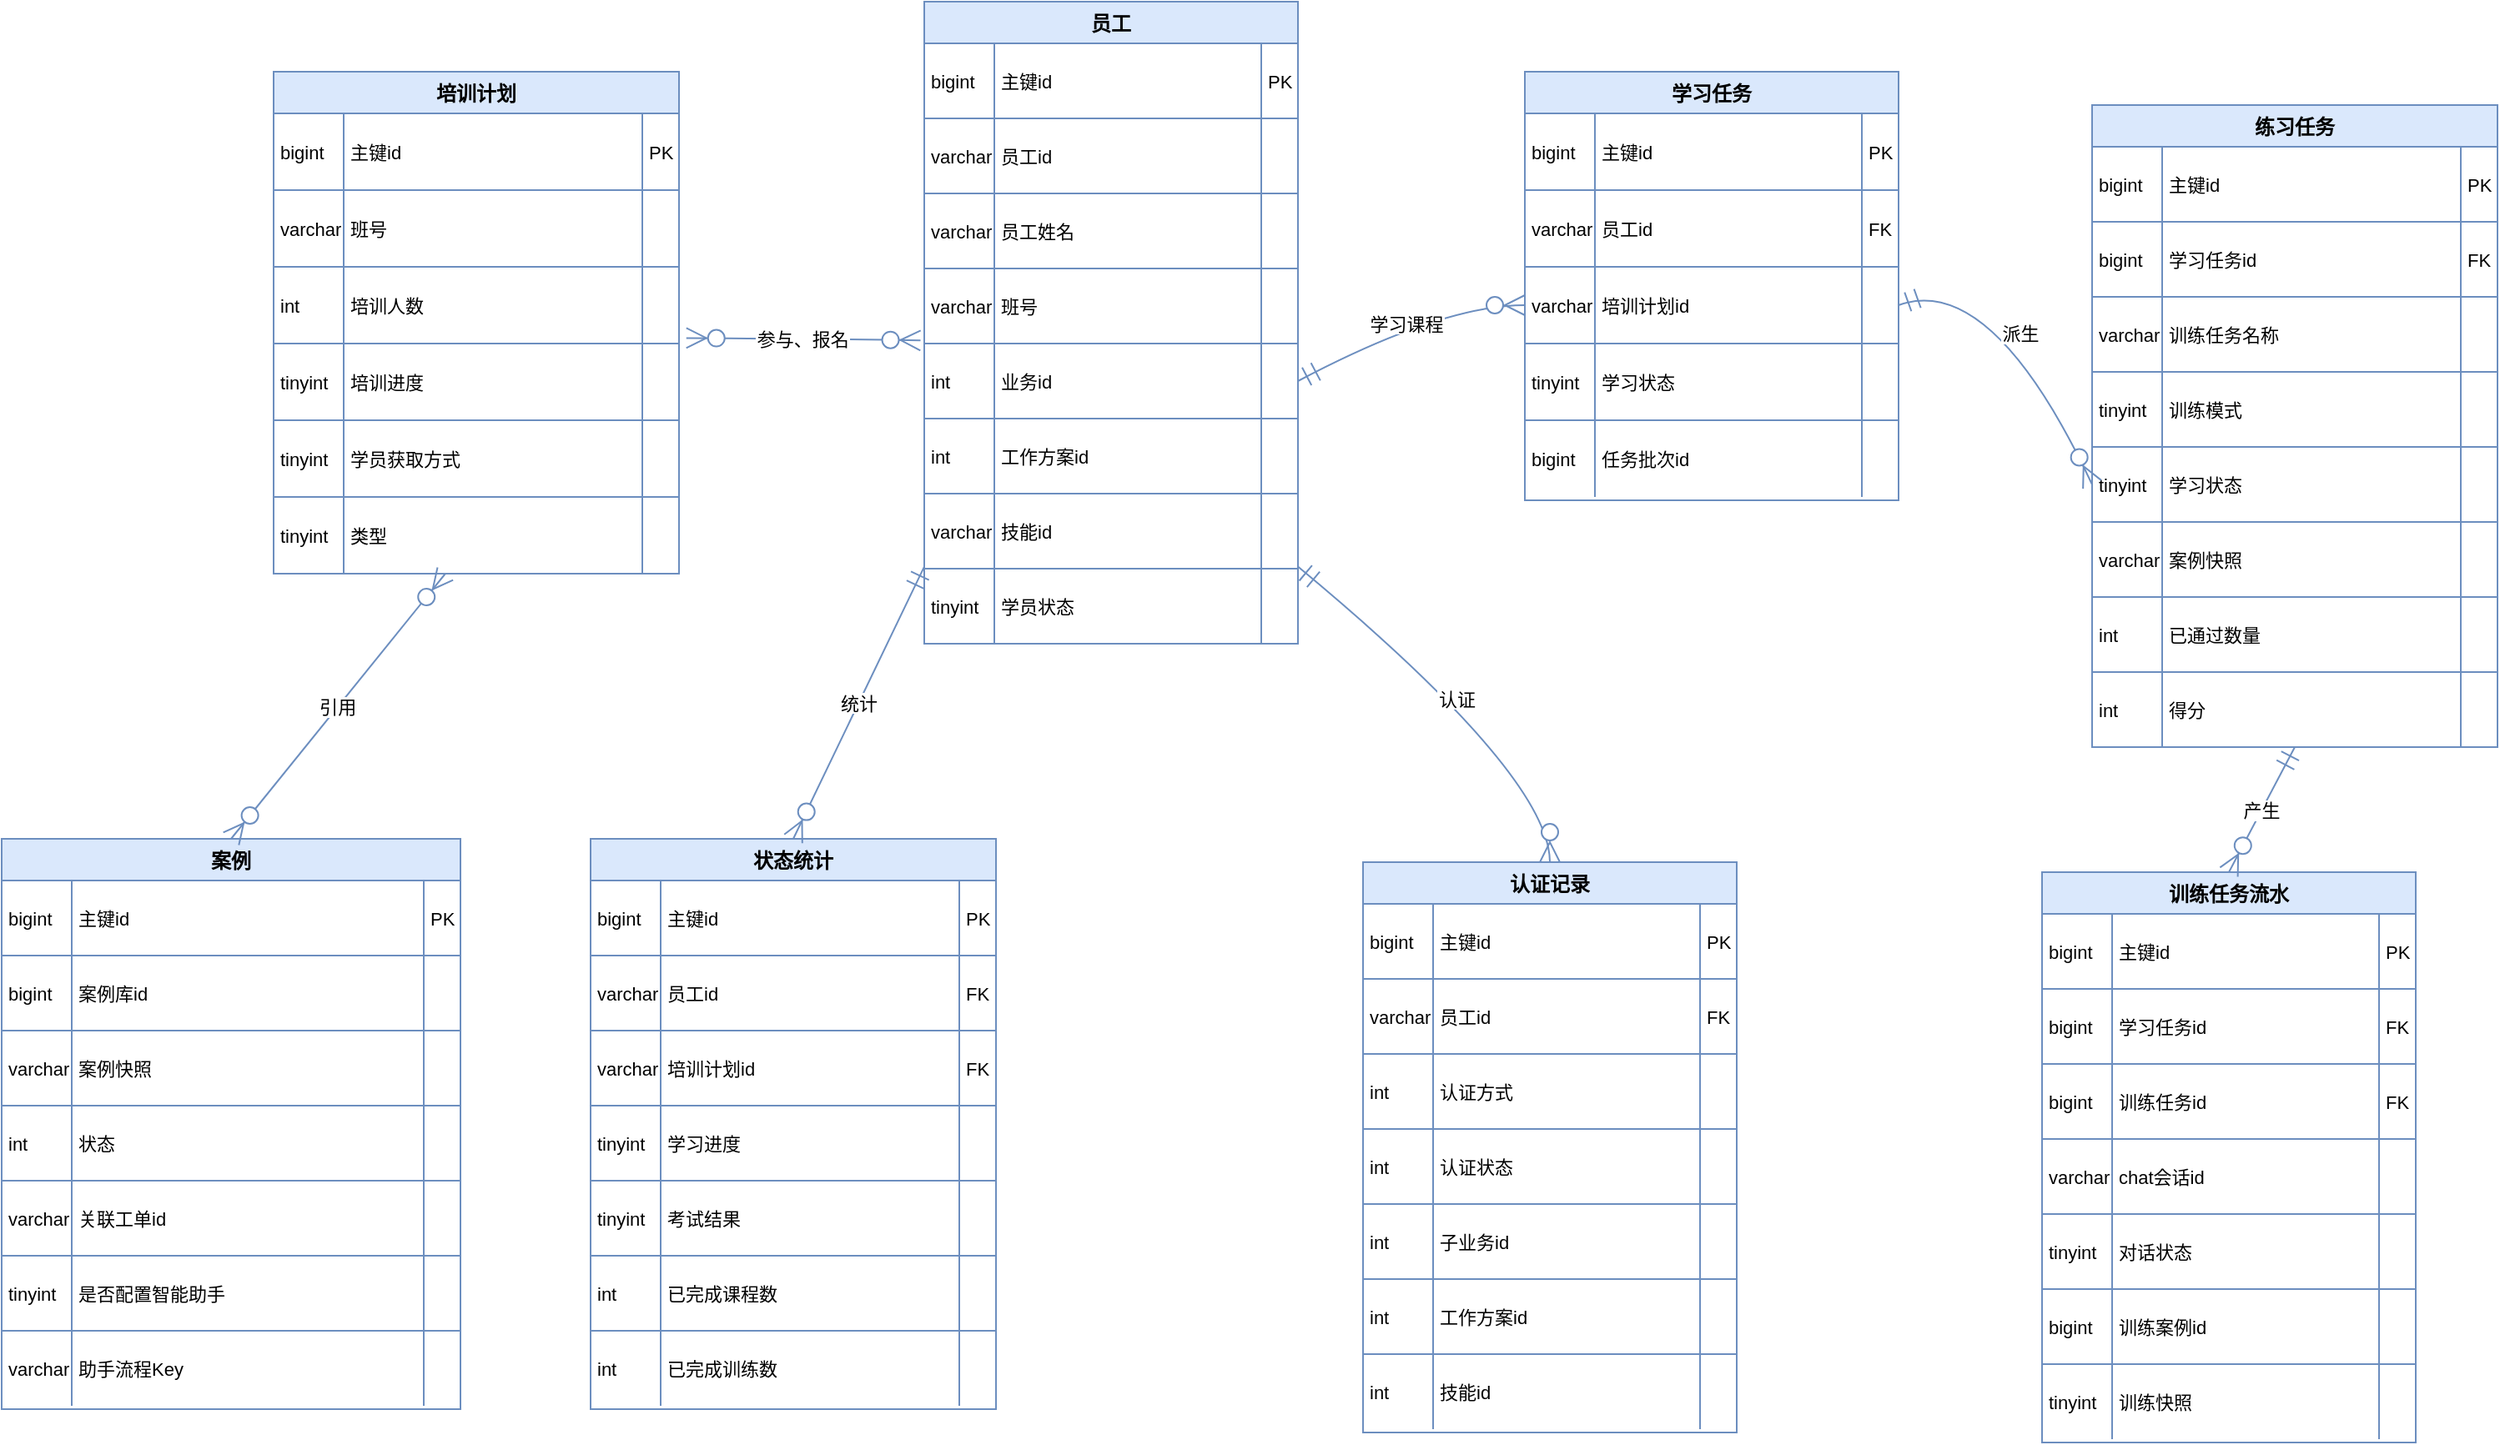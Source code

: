 <mxfile version="28.1.1">
  <diagram name="第 1 页" id="JAelA7nA2RfZAj-NDDhR">
    <mxGraphModel dx="2779" dy="1258" grid="1" gridSize="10" guides="1" tooltips="1" connect="1" arrows="1" fold="1" page="1" pageScale="1" pageWidth="827" pageHeight="1169" math="0" shadow="0">
      <root>
        <mxCell id="0" />
        <mxCell id="1" parent="0" />
        <mxCell id="1mpIVcC5Zczu1vnEzFcF-913" value="培训计划" style="shape=table;startSize=25;container=1;collapsible=0;childLayout=tableLayout;fixedRows=1;rowLines=1;fontStyle=1;align=center;resizeLast=1;fillColor=#dae8fc;strokeColor=#6c8ebf;" vertex="1" parent="1">
          <mxGeometry x="-250" y="880" width="243" height="301" as="geometry" />
        </mxCell>
        <mxCell id="1mpIVcC5Zczu1vnEzFcF-914" style="shape=tableRow;horizontal=0;startSize=0;swimlaneHead=0;swimlaneBody=0;fillColor=none;collapsible=0;dropTarget=0;points=[[0,0.5],[1,0.5]];portConstraint=eastwest;top=0;left=0;right=0;bottom=0;" vertex="1" parent="1mpIVcC5Zczu1vnEzFcF-913">
          <mxGeometry y="25" width="243" height="46" as="geometry" />
        </mxCell>
        <mxCell id="1mpIVcC5Zczu1vnEzFcF-915" value="bigint" style="shape=partialRectangle;connectable=0;fillColor=none;top=0;left=0;bottom=0;right=0;align=left;spacingLeft=2;overflow=hidden;fontSize=11;" vertex="1" parent="1mpIVcC5Zczu1vnEzFcF-914">
          <mxGeometry width="42" height="46" as="geometry">
            <mxRectangle width="42" height="46" as="alternateBounds" />
          </mxGeometry>
        </mxCell>
        <mxCell id="1mpIVcC5Zczu1vnEzFcF-916" value="主键id" style="shape=partialRectangle;connectable=0;fillColor=none;top=0;left=0;bottom=0;right=0;align=left;spacingLeft=2;overflow=hidden;fontSize=11;" vertex="1" parent="1mpIVcC5Zczu1vnEzFcF-914">
          <mxGeometry x="42" width="179" height="46" as="geometry">
            <mxRectangle width="179" height="46" as="alternateBounds" />
          </mxGeometry>
        </mxCell>
        <mxCell id="1mpIVcC5Zczu1vnEzFcF-917" value="PK" style="shape=partialRectangle;connectable=0;fillColor=none;top=0;left=0;bottom=0;right=0;align=left;spacingLeft=2;overflow=hidden;fontSize=11;" vertex="1" parent="1mpIVcC5Zczu1vnEzFcF-914">
          <mxGeometry x="221" width="22" height="46" as="geometry">
            <mxRectangle width="22" height="46" as="alternateBounds" />
          </mxGeometry>
        </mxCell>
        <mxCell id="1mpIVcC5Zczu1vnEzFcF-918" style="shape=tableRow;horizontal=0;startSize=0;swimlaneHead=0;swimlaneBody=0;fillColor=none;collapsible=0;dropTarget=0;points=[[0,0.5],[1,0.5]];portConstraint=eastwest;top=0;left=0;right=0;bottom=0;" vertex="1" parent="1mpIVcC5Zczu1vnEzFcF-913">
          <mxGeometry y="71" width="243" height="46" as="geometry" />
        </mxCell>
        <mxCell id="1mpIVcC5Zczu1vnEzFcF-919" value="varchar" style="shape=partialRectangle;connectable=0;fillColor=none;top=0;left=0;bottom=0;right=0;align=left;spacingLeft=2;overflow=hidden;fontSize=11;" vertex="1" parent="1mpIVcC5Zczu1vnEzFcF-918">
          <mxGeometry width="42" height="46" as="geometry">
            <mxRectangle width="42" height="46" as="alternateBounds" />
          </mxGeometry>
        </mxCell>
        <mxCell id="1mpIVcC5Zczu1vnEzFcF-920" value="班号" style="shape=partialRectangle;connectable=0;fillColor=none;top=0;left=0;bottom=0;right=0;align=left;spacingLeft=2;overflow=hidden;fontSize=11;" vertex="1" parent="1mpIVcC5Zczu1vnEzFcF-918">
          <mxGeometry x="42" width="179" height="46" as="geometry">
            <mxRectangle width="179" height="46" as="alternateBounds" />
          </mxGeometry>
        </mxCell>
        <mxCell id="1mpIVcC5Zczu1vnEzFcF-921" value="" style="shape=partialRectangle;connectable=0;fillColor=none;top=0;left=0;bottom=0;right=0;align=left;spacingLeft=2;overflow=hidden;fontSize=11;" vertex="1" parent="1mpIVcC5Zczu1vnEzFcF-918">
          <mxGeometry x="221" width="22" height="46" as="geometry">
            <mxRectangle width="22" height="46" as="alternateBounds" />
          </mxGeometry>
        </mxCell>
        <mxCell id="1mpIVcC5Zczu1vnEzFcF-922" style="shape=tableRow;horizontal=0;startSize=0;swimlaneHead=0;swimlaneBody=0;fillColor=none;collapsible=0;dropTarget=0;points=[[0,0.5],[1,0.5]];portConstraint=eastwest;top=0;left=0;right=0;bottom=0;" vertex="1" parent="1mpIVcC5Zczu1vnEzFcF-913">
          <mxGeometry y="117" width="243" height="46" as="geometry" />
        </mxCell>
        <mxCell id="1mpIVcC5Zczu1vnEzFcF-923" value="int" style="shape=partialRectangle;connectable=0;fillColor=none;top=0;left=0;bottom=0;right=0;align=left;spacingLeft=2;overflow=hidden;fontSize=11;" vertex="1" parent="1mpIVcC5Zczu1vnEzFcF-922">
          <mxGeometry width="42" height="46" as="geometry">
            <mxRectangle width="42" height="46" as="alternateBounds" />
          </mxGeometry>
        </mxCell>
        <mxCell id="1mpIVcC5Zczu1vnEzFcF-924" value="培训人数" style="shape=partialRectangle;connectable=0;fillColor=none;top=0;left=0;bottom=0;right=0;align=left;spacingLeft=2;overflow=hidden;fontSize=11;" vertex="1" parent="1mpIVcC5Zczu1vnEzFcF-922">
          <mxGeometry x="42" width="179" height="46" as="geometry">
            <mxRectangle width="179" height="46" as="alternateBounds" />
          </mxGeometry>
        </mxCell>
        <mxCell id="1mpIVcC5Zczu1vnEzFcF-925" value="" style="shape=partialRectangle;connectable=0;fillColor=none;top=0;left=0;bottom=0;right=0;align=left;spacingLeft=2;overflow=hidden;fontSize=11;" vertex="1" parent="1mpIVcC5Zczu1vnEzFcF-922">
          <mxGeometry x="221" width="22" height="46" as="geometry">
            <mxRectangle width="22" height="46" as="alternateBounds" />
          </mxGeometry>
        </mxCell>
        <mxCell id="1mpIVcC5Zczu1vnEzFcF-926" style="shape=tableRow;horizontal=0;startSize=0;swimlaneHead=0;swimlaneBody=0;fillColor=none;collapsible=0;dropTarget=0;points=[[0,0.5],[1,0.5]];portConstraint=eastwest;top=0;left=0;right=0;bottom=0;" vertex="1" parent="1mpIVcC5Zczu1vnEzFcF-913">
          <mxGeometry y="163" width="243" height="46" as="geometry" />
        </mxCell>
        <mxCell id="1mpIVcC5Zczu1vnEzFcF-927" value="tinyint" style="shape=partialRectangle;connectable=0;fillColor=none;top=0;left=0;bottom=0;right=0;align=left;spacingLeft=2;overflow=hidden;fontSize=11;" vertex="1" parent="1mpIVcC5Zczu1vnEzFcF-926">
          <mxGeometry width="42" height="46" as="geometry">
            <mxRectangle width="42" height="46" as="alternateBounds" />
          </mxGeometry>
        </mxCell>
        <mxCell id="1mpIVcC5Zczu1vnEzFcF-928" value="培训进度" style="shape=partialRectangle;connectable=0;fillColor=none;top=0;left=0;bottom=0;right=0;align=left;spacingLeft=2;overflow=hidden;fontSize=11;" vertex="1" parent="1mpIVcC5Zczu1vnEzFcF-926">
          <mxGeometry x="42" width="179" height="46" as="geometry">
            <mxRectangle width="179" height="46" as="alternateBounds" />
          </mxGeometry>
        </mxCell>
        <mxCell id="1mpIVcC5Zczu1vnEzFcF-929" value="" style="shape=partialRectangle;connectable=0;fillColor=none;top=0;left=0;bottom=0;right=0;align=left;spacingLeft=2;overflow=hidden;fontSize=11;" vertex="1" parent="1mpIVcC5Zczu1vnEzFcF-926">
          <mxGeometry x="221" width="22" height="46" as="geometry">
            <mxRectangle width="22" height="46" as="alternateBounds" />
          </mxGeometry>
        </mxCell>
        <mxCell id="1mpIVcC5Zczu1vnEzFcF-930" style="shape=tableRow;horizontal=0;startSize=0;swimlaneHead=0;swimlaneBody=0;fillColor=none;collapsible=0;dropTarget=0;points=[[0,0.5],[1,0.5]];portConstraint=eastwest;top=0;left=0;right=0;bottom=0;" vertex="1" parent="1mpIVcC5Zczu1vnEzFcF-913">
          <mxGeometry y="209" width="243" height="46" as="geometry" />
        </mxCell>
        <mxCell id="1mpIVcC5Zczu1vnEzFcF-931" value="tinyint" style="shape=partialRectangle;connectable=0;fillColor=none;top=0;left=0;bottom=0;right=0;align=left;spacingLeft=2;overflow=hidden;fontSize=11;" vertex="1" parent="1mpIVcC5Zczu1vnEzFcF-930">
          <mxGeometry width="42" height="46" as="geometry">
            <mxRectangle width="42" height="46" as="alternateBounds" />
          </mxGeometry>
        </mxCell>
        <mxCell id="1mpIVcC5Zczu1vnEzFcF-932" value="学员获取方式" style="shape=partialRectangle;connectable=0;fillColor=none;top=0;left=0;bottom=0;right=0;align=left;spacingLeft=2;overflow=hidden;fontSize=11;" vertex="1" parent="1mpIVcC5Zczu1vnEzFcF-930">
          <mxGeometry x="42" width="179" height="46" as="geometry">
            <mxRectangle width="179" height="46" as="alternateBounds" />
          </mxGeometry>
        </mxCell>
        <mxCell id="1mpIVcC5Zczu1vnEzFcF-933" value="" style="shape=partialRectangle;connectable=0;fillColor=none;top=0;left=0;bottom=0;right=0;align=left;spacingLeft=2;overflow=hidden;fontSize=11;" vertex="1" parent="1mpIVcC5Zczu1vnEzFcF-930">
          <mxGeometry x="221" width="22" height="46" as="geometry">
            <mxRectangle width="22" height="46" as="alternateBounds" />
          </mxGeometry>
        </mxCell>
        <mxCell id="1mpIVcC5Zczu1vnEzFcF-934" style="shape=tableRow;horizontal=0;startSize=0;swimlaneHead=0;swimlaneBody=0;fillColor=none;collapsible=0;dropTarget=0;points=[[0,0.5],[1,0.5]];portConstraint=eastwest;top=0;left=0;right=0;bottom=0;" vertex="1" parent="1mpIVcC5Zczu1vnEzFcF-913">
          <mxGeometry y="255" width="243" height="46" as="geometry" />
        </mxCell>
        <mxCell id="1mpIVcC5Zczu1vnEzFcF-935" value="tinyint" style="shape=partialRectangle;connectable=0;fillColor=none;top=0;left=0;bottom=0;right=0;align=left;spacingLeft=2;overflow=hidden;fontSize=11;" vertex="1" parent="1mpIVcC5Zczu1vnEzFcF-934">
          <mxGeometry width="42" height="46" as="geometry">
            <mxRectangle width="42" height="46" as="alternateBounds" />
          </mxGeometry>
        </mxCell>
        <mxCell id="1mpIVcC5Zczu1vnEzFcF-936" value="类型" style="shape=partialRectangle;connectable=0;fillColor=none;top=0;left=0;bottom=0;right=0;align=left;spacingLeft=2;overflow=hidden;fontSize=11;" vertex="1" parent="1mpIVcC5Zczu1vnEzFcF-934">
          <mxGeometry x="42" width="179" height="46" as="geometry">
            <mxRectangle width="179" height="46" as="alternateBounds" />
          </mxGeometry>
        </mxCell>
        <mxCell id="1mpIVcC5Zczu1vnEzFcF-937" value="" style="shape=partialRectangle;connectable=0;fillColor=none;top=0;left=0;bottom=0;right=0;align=left;spacingLeft=2;overflow=hidden;fontSize=11;" vertex="1" parent="1mpIVcC5Zczu1vnEzFcF-934">
          <mxGeometry x="221" width="22" height="46" as="geometry">
            <mxRectangle width="22" height="46" as="alternateBounds" />
          </mxGeometry>
        </mxCell>
        <mxCell id="1mpIVcC5Zczu1vnEzFcF-938" value="员工" style="shape=table;startSize=25;container=1;collapsible=0;childLayout=tableLayout;fixedRows=1;rowLines=1;fontStyle=1;align=center;resizeLast=1;fillColor=#dae8fc;strokeColor=#6c8ebf;" vertex="1" parent="1">
          <mxGeometry x="140" y="838" width="224" height="385" as="geometry" />
        </mxCell>
        <mxCell id="1mpIVcC5Zczu1vnEzFcF-939" style="shape=tableRow;horizontal=0;startSize=0;swimlaneHead=0;swimlaneBody=0;fillColor=none;collapsible=0;dropTarget=0;points=[[0,0.5],[1,0.5]];portConstraint=eastwest;top=0;left=0;right=0;bottom=0;" vertex="1" parent="1mpIVcC5Zczu1vnEzFcF-938">
          <mxGeometry y="25" width="224" height="45" as="geometry" />
        </mxCell>
        <mxCell id="1mpIVcC5Zczu1vnEzFcF-940" value="bigint" style="shape=partialRectangle;connectable=0;fillColor=none;top=0;left=0;bottom=0;right=0;align=left;spacingLeft=2;overflow=hidden;fontSize=11;" vertex="1" parent="1mpIVcC5Zczu1vnEzFcF-939">
          <mxGeometry width="42" height="45" as="geometry">
            <mxRectangle width="42" height="45" as="alternateBounds" />
          </mxGeometry>
        </mxCell>
        <mxCell id="1mpIVcC5Zczu1vnEzFcF-941" value="主键id" style="shape=partialRectangle;connectable=0;fillColor=none;top=0;left=0;bottom=0;right=0;align=left;spacingLeft=2;overflow=hidden;fontSize=11;" vertex="1" parent="1mpIVcC5Zczu1vnEzFcF-939">
          <mxGeometry x="42" width="160" height="45" as="geometry">
            <mxRectangle width="160" height="45" as="alternateBounds" />
          </mxGeometry>
        </mxCell>
        <mxCell id="1mpIVcC5Zczu1vnEzFcF-942" value="PK" style="shape=partialRectangle;connectable=0;fillColor=none;top=0;left=0;bottom=0;right=0;align=left;spacingLeft=2;overflow=hidden;fontSize=11;" vertex="1" parent="1mpIVcC5Zczu1vnEzFcF-939">
          <mxGeometry x="202" width="22" height="45" as="geometry">
            <mxRectangle width="22" height="45" as="alternateBounds" />
          </mxGeometry>
        </mxCell>
        <mxCell id="1mpIVcC5Zczu1vnEzFcF-943" style="shape=tableRow;horizontal=0;startSize=0;swimlaneHead=0;swimlaneBody=0;fillColor=none;collapsible=0;dropTarget=0;points=[[0,0.5],[1,0.5]];portConstraint=eastwest;top=0;left=0;right=0;bottom=0;" vertex="1" parent="1mpIVcC5Zczu1vnEzFcF-938">
          <mxGeometry y="70" width="224" height="45" as="geometry" />
        </mxCell>
        <mxCell id="1mpIVcC5Zczu1vnEzFcF-944" value="varchar" style="shape=partialRectangle;connectable=0;fillColor=none;top=0;left=0;bottom=0;right=0;align=left;spacingLeft=2;overflow=hidden;fontSize=11;" vertex="1" parent="1mpIVcC5Zczu1vnEzFcF-943">
          <mxGeometry width="42" height="45" as="geometry">
            <mxRectangle width="42" height="45" as="alternateBounds" />
          </mxGeometry>
        </mxCell>
        <mxCell id="1mpIVcC5Zczu1vnEzFcF-945" value="员工id" style="shape=partialRectangle;connectable=0;fillColor=none;top=0;left=0;bottom=0;right=0;align=left;spacingLeft=2;overflow=hidden;fontSize=11;" vertex="1" parent="1mpIVcC5Zczu1vnEzFcF-943">
          <mxGeometry x="42" width="160" height="45" as="geometry">
            <mxRectangle width="160" height="45" as="alternateBounds" />
          </mxGeometry>
        </mxCell>
        <mxCell id="1mpIVcC5Zczu1vnEzFcF-946" value="" style="shape=partialRectangle;connectable=0;fillColor=none;top=0;left=0;bottom=0;right=0;align=left;spacingLeft=2;overflow=hidden;fontSize=11;" vertex="1" parent="1mpIVcC5Zczu1vnEzFcF-943">
          <mxGeometry x="202" width="22" height="45" as="geometry">
            <mxRectangle width="22" height="45" as="alternateBounds" />
          </mxGeometry>
        </mxCell>
        <mxCell id="1mpIVcC5Zczu1vnEzFcF-947" style="shape=tableRow;horizontal=0;startSize=0;swimlaneHead=0;swimlaneBody=0;fillColor=none;collapsible=0;dropTarget=0;points=[[0,0.5],[1,0.5]];portConstraint=eastwest;top=0;left=0;right=0;bottom=0;" vertex="1" parent="1mpIVcC5Zczu1vnEzFcF-938">
          <mxGeometry y="115" width="224" height="45" as="geometry" />
        </mxCell>
        <mxCell id="1mpIVcC5Zczu1vnEzFcF-948" value="varchar" style="shape=partialRectangle;connectable=0;fillColor=none;top=0;left=0;bottom=0;right=0;align=left;spacingLeft=2;overflow=hidden;fontSize=11;" vertex="1" parent="1mpIVcC5Zczu1vnEzFcF-947">
          <mxGeometry width="42" height="45" as="geometry">
            <mxRectangle width="42" height="45" as="alternateBounds" />
          </mxGeometry>
        </mxCell>
        <mxCell id="1mpIVcC5Zczu1vnEzFcF-949" value="员工姓名" style="shape=partialRectangle;connectable=0;fillColor=none;top=0;left=0;bottom=0;right=0;align=left;spacingLeft=2;overflow=hidden;fontSize=11;" vertex="1" parent="1mpIVcC5Zczu1vnEzFcF-947">
          <mxGeometry x="42" width="160" height="45" as="geometry">
            <mxRectangle width="160" height="45" as="alternateBounds" />
          </mxGeometry>
        </mxCell>
        <mxCell id="1mpIVcC5Zczu1vnEzFcF-950" value="" style="shape=partialRectangle;connectable=0;fillColor=none;top=0;left=0;bottom=0;right=0;align=left;spacingLeft=2;overflow=hidden;fontSize=11;" vertex="1" parent="1mpIVcC5Zczu1vnEzFcF-947">
          <mxGeometry x="202" width="22" height="45" as="geometry">
            <mxRectangle width="22" height="45" as="alternateBounds" />
          </mxGeometry>
        </mxCell>
        <mxCell id="1mpIVcC5Zczu1vnEzFcF-951" style="shape=tableRow;horizontal=0;startSize=0;swimlaneHead=0;swimlaneBody=0;fillColor=none;collapsible=0;dropTarget=0;points=[[0,0.5],[1,0.5]];portConstraint=eastwest;top=0;left=0;right=0;bottom=0;" vertex="1" parent="1mpIVcC5Zczu1vnEzFcF-938">
          <mxGeometry y="160" width="224" height="45" as="geometry" />
        </mxCell>
        <mxCell id="1mpIVcC5Zczu1vnEzFcF-952" value="varchar" style="shape=partialRectangle;connectable=0;fillColor=none;top=0;left=0;bottom=0;right=0;align=left;spacingLeft=2;overflow=hidden;fontSize=11;" vertex="1" parent="1mpIVcC5Zczu1vnEzFcF-951">
          <mxGeometry width="42" height="45" as="geometry">
            <mxRectangle width="42" height="45" as="alternateBounds" />
          </mxGeometry>
        </mxCell>
        <mxCell id="1mpIVcC5Zczu1vnEzFcF-953" value="班号" style="shape=partialRectangle;connectable=0;fillColor=none;top=0;left=0;bottom=0;right=0;align=left;spacingLeft=2;overflow=hidden;fontSize=11;" vertex="1" parent="1mpIVcC5Zczu1vnEzFcF-951">
          <mxGeometry x="42" width="160" height="45" as="geometry">
            <mxRectangle width="160" height="45" as="alternateBounds" />
          </mxGeometry>
        </mxCell>
        <mxCell id="1mpIVcC5Zczu1vnEzFcF-954" value="" style="shape=partialRectangle;connectable=0;fillColor=none;top=0;left=0;bottom=0;right=0;align=left;spacingLeft=2;overflow=hidden;fontSize=11;" vertex="1" parent="1mpIVcC5Zczu1vnEzFcF-951">
          <mxGeometry x="202" width="22" height="45" as="geometry">
            <mxRectangle width="22" height="45" as="alternateBounds" />
          </mxGeometry>
        </mxCell>
        <mxCell id="1mpIVcC5Zczu1vnEzFcF-955" style="shape=tableRow;horizontal=0;startSize=0;swimlaneHead=0;swimlaneBody=0;fillColor=none;collapsible=0;dropTarget=0;points=[[0,0.5],[1,0.5]];portConstraint=eastwest;top=0;left=0;right=0;bottom=0;" vertex="1" parent="1mpIVcC5Zczu1vnEzFcF-938">
          <mxGeometry y="205" width="224" height="45" as="geometry" />
        </mxCell>
        <mxCell id="1mpIVcC5Zczu1vnEzFcF-956" value="int" style="shape=partialRectangle;connectable=0;fillColor=none;top=0;left=0;bottom=0;right=0;align=left;spacingLeft=2;overflow=hidden;fontSize=11;" vertex="1" parent="1mpIVcC5Zczu1vnEzFcF-955">
          <mxGeometry width="42" height="45" as="geometry">
            <mxRectangle width="42" height="45" as="alternateBounds" />
          </mxGeometry>
        </mxCell>
        <mxCell id="1mpIVcC5Zczu1vnEzFcF-957" value="业务id" style="shape=partialRectangle;connectable=0;fillColor=none;top=0;left=0;bottom=0;right=0;align=left;spacingLeft=2;overflow=hidden;fontSize=11;" vertex="1" parent="1mpIVcC5Zczu1vnEzFcF-955">
          <mxGeometry x="42" width="160" height="45" as="geometry">
            <mxRectangle width="160" height="45" as="alternateBounds" />
          </mxGeometry>
        </mxCell>
        <mxCell id="1mpIVcC5Zczu1vnEzFcF-958" value="" style="shape=partialRectangle;connectable=0;fillColor=none;top=0;left=0;bottom=0;right=0;align=left;spacingLeft=2;overflow=hidden;fontSize=11;" vertex="1" parent="1mpIVcC5Zczu1vnEzFcF-955">
          <mxGeometry x="202" width="22" height="45" as="geometry">
            <mxRectangle width="22" height="45" as="alternateBounds" />
          </mxGeometry>
        </mxCell>
        <mxCell id="1mpIVcC5Zczu1vnEzFcF-959" style="shape=tableRow;horizontal=0;startSize=0;swimlaneHead=0;swimlaneBody=0;fillColor=none;collapsible=0;dropTarget=0;points=[[0,0.5],[1,0.5]];portConstraint=eastwest;top=0;left=0;right=0;bottom=0;" vertex="1" parent="1mpIVcC5Zczu1vnEzFcF-938">
          <mxGeometry y="250" width="224" height="45" as="geometry" />
        </mxCell>
        <mxCell id="1mpIVcC5Zczu1vnEzFcF-960" value="int" style="shape=partialRectangle;connectable=0;fillColor=none;top=0;left=0;bottom=0;right=0;align=left;spacingLeft=2;overflow=hidden;fontSize=11;" vertex="1" parent="1mpIVcC5Zczu1vnEzFcF-959">
          <mxGeometry width="42" height="45" as="geometry">
            <mxRectangle width="42" height="45" as="alternateBounds" />
          </mxGeometry>
        </mxCell>
        <mxCell id="1mpIVcC5Zczu1vnEzFcF-961" value="工作方案id" style="shape=partialRectangle;connectable=0;fillColor=none;top=0;left=0;bottom=0;right=0;align=left;spacingLeft=2;overflow=hidden;fontSize=11;" vertex="1" parent="1mpIVcC5Zczu1vnEzFcF-959">
          <mxGeometry x="42" width="160" height="45" as="geometry">
            <mxRectangle width="160" height="45" as="alternateBounds" />
          </mxGeometry>
        </mxCell>
        <mxCell id="1mpIVcC5Zczu1vnEzFcF-962" value="" style="shape=partialRectangle;connectable=0;fillColor=none;top=0;left=0;bottom=0;right=0;align=left;spacingLeft=2;overflow=hidden;fontSize=11;" vertex="1" parent="1mpIVcC5Zczu1vnEzFcF-959">
          <mxGeometry x="202" width="22" height="45" as="geometry">
            <mxRectangle width="22" height="45" as="alternateBounds" />
          </mxGeometry>
        </mxCell>
        <mxCell id="1mpIVcC5Zczu1vnEzFcF-963" style="shape=tableRow;horizontal=0;startSize=0;swimlaneHead=0;swimlaneBody=0;fillColor=none;collapsible=0;dropTarget=0;points=[[0,0.5],[1,0.5]];portConstraint=eastwest;top=0;left=0;right=0;bottom=0;" vertex="1" parent="1mpIVcC5Zczu1vnEzFcF-938">
          <mxGeometry y="295" width="224" height="45" as="geometry" />
        </mxCell>
        <mxCell id="1mpIVcC5Zczu1vnEzFcF-964" value="varchar" style="shape=partialRectangle;connectable=0;fillColor=none;top=0;left=0;bottom=0;right=0;align=left;spacingLeft=2;overflow=hidden;fontSize=11;" vertex="1" parent="1mpIVcC5Zczu1vnEzFcF-963">
          <mxGeometry width="42" height="45" as="geometry">
            <mxRectangle width="42" height="45" as="alternateBounds" />
          </mxGeometry>
        </mxCell>
        <mxCell id="1mpIVcC5Zczu1vnEzFcF-965" value="技能id" style="shape=partialRectangle;connectable=0;fillColor=none;top=0;left=0;bottom=0;right=0;align=left;spacingLeft=2;overflow=hidden;fontSize=11;" vertex="1" parent="1mpIVcC5Zczu1vnEzFcF-963">
          <mxGeometry x="42" width="160" height="45" as="geometry">
            <mxRectangle width="160" height="45" as="alternateBounds" />
          </mxGeometry>
        </mxCell>
        <mxCell id="1mpIVcC5Zczu1vnEzFcF-966" value="" style="shape=partialRectangle;connectable=0;fillColor=none;top=0;left=0;bottom=0;right=0;align=left;spacingLeft=2;overflow=hidden;fontSize=11;" vertex="1" parent="1mpIVcC5Zczu1vnEzFcF-963">
          <mxGeometry x="202" width="22" height="45" as="geometry">
            <mxRectangle width="22" height="45" as="alternateBounds" />
          </mxGeometry>
        </mxCell>
        <mxCell id="1mpIVcC5Zczu1vnEzFcF-967" style="shape=tableRow;horizontal=0;startSize=0;swimlaneHead=0;swimlaneBody=0;fillColor=none;collapsible=0;dropTarget=0;points=[[0,0.5],[1,0.5]];portConstraint=eastwest;top=0;left=0;right=0;bottom=0;" vertex="1" parent="1mpIVcC5Zczu1vnEzFcF-938">
          <mxGeometry y="340" width="224" height="45" as="geometry" />
        </mxCell>
        <mxCell id="1mpIVcC5Zczu1vnEzFcF-968" value="tinyint" style="shape=partialRectangle;connectable=0;fillColor=none;top=0;left=0;bottom=0;right=0;align=left;spacingLeft=2;overflow=hidden;fontSize=11;" vertex="1" parent="1mpIVcC5Zczu1vnEzFcF-967">
          <mxGeometry width="42" height="45" as="geometry">
            <mxRectangle width="42" height="45" as="alternateBounds" />
          </mxGeometry>
        </mxCell>
        <mxCell id="1mpIVcC5Zczu1vnEzFcF-969" value="学员状态" style="shape=partialRectangle;connectable=0;fillColor=none;top=0;left=0;bottom=0;right=0;align=left;spacingLeft=2;overflow=hidden;fontSize=11;" vertex="1" parent="1mpIVcC5Zczu1vnEzFcF-967">
          <mxGeometry x="42" width="160" height="45" as="geometry">
            <mxRectangle width="160" height="45" as="alternateBounds" />
          </mxGeometry>
        </mxCell>
        <mxCell id="1mpIVcC5Zczu1vnEzFcF-970" value="" style="shape=partialRectangle;connectable=0;fillColor=none;top=0;left=0;bottom=0;right=0;align=left;spacingLeft=2;overflow=hidden;fontSize=11;" vertex="1" parent="1mpIVcC5Zczu1vnEzFcF-967">
          <mxGeometry x="202" width="22" height="45" as="geometry">
            <mxRectangle width="22" height="45" as="alternateBounds" />
          </mxGeometry>
        </mxCell>
        <mxCell id="1mpIVcC5Zczu1vnEzFcF-971" value="状态统计" style="shape=table;startSize=25;container=1;collapsible=0;childLayout=tableLayout;fixedRows=1;rowLines=1;fontStyle=1;align=center;resizeLast=1;fillColor=#dae8fc;strokeColor=#6c8ebf;" vertex="1" parent="1">
          <mxGeometry x="-60" y="1340" width="243" height="342" as="geometry" />
        </mxCell>
        <mxCell id="1mpIVcC5Zczu1vnEzFcF-972" style="shape=tableRow;horizontal=0;startSize=0;swimlaneHead=0;swimlaneBody=0;fillColor=none;collapsible=0;dropTarget=0;points=[[0,0.5],[1,0.5]];portConstraint=eastwest;top=0;left=0;right=0;bottom=0;" vertex="1" parent="1mpIVcC5Zczu1vnEzFcF-971">
          <mxGeometry y="25" width="243" height="45" as="geometry" />
        </mxCell>
        <mxCell id="1mpIVcC5Zczu1vnEzFcF-973" value="bigint" style="shape=partialRectangle;connectable=0;fillColor=none;top=0;left=0;bottom=0;right=0;align=left;spacingLeft=2;overflow=hidden;fontSize=11;" vertex="1" parent="1mpIVcC5Zczu1vnEzFcF-972">
          <mxGeometry width="42" height="45" as="geometry">
            <mxRectangle width="42" height="45" as="alternateBounds" />
          </mxGeometry>
        </mxCell>
        <mxCell id="1mpIVcC5Zczu1vnEzFcF-974" value="主键id" style="shape=partialRectangle;connectable=0;fillColor=none;top=0;left=0;bottom=0;right=0;align=left;spacingLeft=2;overflow=hidden;fontSize=11;" vertex="1" parent="1mpIVcC5Zczu1vnEzFcF-972">
          <mxGeometry x="42" width="179" height="45" as="geometry">
            <mxRectangle width="179" height="45" as="alternateBounds" />
          </mxGeometry>
        </mxCell>
        <mxCell id="1mpIVcC5Zczu1vnEzFcF-975" value="PK" style="shape=partialRectangle;connectable=0;fillColor=none;top=0;left=0;bottom=0;right=0;align=left;spacingLeft=2;overflow=hidden;fontSize=11;" vertex="1" parent="1mpIVcC5Zczu1vnEzFcF-972">
          <mxGeometry x="221" width="22" height="45" as="geometry">
            <mxRectangle width="22" height="45" as="alternateBounds" />
          </mxGeometry>
        </mxCell>
        <mxCell id="1mpIVcC5Zczu1vnEzFcF-976" style="shape=tableRow;horizontal=0;startSize=0;swimlaneHead=0;swimlaneBody=0;fillColor=none;collapsible=0;dropTarget=0;points=[[0,0.5],[1,0.5]];portConstraint=eastwest;top=0;left=0;right=0;bottom=0;" vertex="1" parent="1mpIVcC5Zczu1vnEzFcF-971">
          <mxGeometry y="70" width="243" height="45" as="geometry" />
        </mxCell>
        <mxCell id="1mpIVcC5Zczu1vnEzFcF-977" value="varchar" style="shape=partialRectangle;connectable=0;fillColor=none;top=0;left=0;bottom=0;right=0;align=left;spacingLeft=2;overflow=hidden;fontSize=11;" vertex="1" parent="1mpIVcC5Zczu1vnEzFcF-976">
          <mxGeometry width="42" height="45" as="geometry">
            <mxRectangle width="42" height="45" as="alternateBounds" />
          </mxGeometry>
        </mxCell>
        <mxCell id="1mpIVcC5Zczu1vnEzFcF-978" value="员工id" style="shape=partialRectangle;connectable=0;fillColor=none;top=0;left=0;bottom=0;right=0;align=left;spacingLeft=2;overflow=hidden;fontSize=11;" vertex="1" parent="1mpIVcC5Zczu1vnEzFcF-976">
          <mxGeometry x="42" width="179" height="45" as="geometry">
            <mxRectangle width="179" height="45" as="alternateBounds" />
          </mxGeometry>
        </mxCell>
        <mxCell id="1mpIVcC5Zczu1vnEzFcF-979" value="FK" style="shape=partialRectangle;connectable=0;fillColor=none;top=0;left=0;bottom=0;right=0;align=left;spacingLeft=2;overflow=hidden;fontSize=11;" vertex="1" parent="1mpIVcC5Zczu1vnEzFcF-976">
          <mxGeometry x="221" width="22" height="45" as="geometry">
            <mxRectangle width="22" height="45" as="alternateBounds" />
          </mxGeometry>
        </mxCell>
        <mxCell id="1mpIVcC5Zczu1vnEzFcF-980" style="shape=tableRow;horizontal=0;startSize=0;swimlaneHead=0;swimlaneBody=0;fillColor=none;collapsible=0;dropTarget=0;points=[[0,0.5],[1,0.5]];portConstraint=eastwest;top=0;left=0;right=0;bottom=0;" vertex="1" parent="1mpIVcC5Zczu1vnEzFcF-971">
          <mxGeometry y="115" width="243" height="45" as="geometry" />
        </mxCell>
        <mxCell id="1mpIVcC5Zczu1vnEzFcF-981" value="varchar" style="shape=partialRectangle;connectable=0;fillColor=none;top=0;left=0;bottom=0;right=0;align=left;spacingLeft=2;overflow=hidden;fontSize=11;" vertex="1" parent="1mpIVcC5Zczu1vnEzFcF-980">
          <mxGeometry width="42" height="45" as="geometry">
            <mxRectangle width="42" height="45" as="alternateBounds" />
          </mxGeometry>
        </mxCell>
        <mxCell id="1mpIVcC5Zczu1vnEzFcF-982" value="培训计划id" style="shape=partialRectangle;connectable=0;fillColor=none;top=0;left=0;bottom=0;right=0;align=left;spacingLeft=2;overflow=hidden;fontSize=11;" vertex="1" parent="1mpIVcC5Zczu1vnEzFcF-980">
          <mxGeometry x="42" width="179" height="45" as="geometry">
            <mxRectangle width="179" height="45" as="alternateBounds" />
          </mxGeometry>
        </mxCell>
        <mxCell id="1mpIVcC5Zczu1vnEzFcF-983" value="FK" style="shape=partialRectangle;connectable=0;fillColor=none;top=0;left=0;bottom=0;right=0;align=left;spacingLeft=2;overflow=hidden;fontSize=11;" vertex="1" parent="1mpIVcC5Zczu1vnEzFcF-980">
          <mxGeometry x="221" width="22" height="45" as="geometry">
            <mxRectangle width="22" height="45" as="alternateBounds" />
          </mxGeometry>
        </mxCell>
        <mxCell id="1mpIVcC5Zczu1vnEzFcF-984" style="shape=tableRow;horizontal=0;startSize=0;swimlaneHead=0;swimlaneBody=0;fillColor=none;collapsible=0;dropTarget=0;points=[[0,0.5],[1,0.5]];portConstraint=eastwest;top=0;left=0;right=0;bottom=0;" vertex="1" parent="1mpIVcC5Zczu1vnEzFcF-971">
          <mxGeometry y="160" width="243" height="45" as="geometry" />
        </mxCell>
        <mxCell id="1mpIVcC5Zczu1vnEzFcF-985" value="tinyint" style="shape=partialRectangle;connectable=0;fillColor=none;top=0;left=0;bottom=0;right=0;align=left;spacingLeft=2;overflow=hidden;fontSize=11;" vertex="1" parent="1mpIVcC5Zczu1vnEzFcF-984">
          <mxGeometry width="42" height="45" as="geometry">
            <mxRectangle width="42" height="45" as="alternateBounds" />
          </mxGeometry>
        </mxCell>
        <mxCell id="1mpIVcC5Zczu1vnEzFcF-986" value="学习进度" style="shape=partialRectangle;connectable=0;fillColor=none;top=0;left=0;bottom=0;right=0;align=left;spacingLeft=2;overflow=hidden;fontSize=11;" vertex="1" parent="1mpIVcC5Zczu1vnEzFcF-984">
          <mxGeometry x="42" width="179" height="45" as="geometry">
            <mxRectangle width="179" height="45" as="alternateBounds" />
          </mxGeometry>
        </mxCell>
        <mxCell id="1mpIVcC5Zczu1vnEzFcF-987" value="" style="shape=partialRectangle;connectable=0;fillColor=none;top=0;left=0;bottom=0;right=0;align=left;spacingLeft=2;overflow=hidden;fontSize=11;" vertex="1" parent="1mpIVcC5Zczu1vnEzFcF-984">
          <mxGeometry x="221" width="22" height="45" as="geometry">
            <mxRectangle width="22" height="45" as="alternateBounds" />
          </mxGeometry>
        </mxCell>
        <mxCell id="1mpIVcC5Zczu1vnEzFcF-988" style="shape=tableRow;horizontal=0;startSize=0;swimlaneHead=0;swimlaneBody=0;fillColor=none;collapsible=0;dropTarget=0;points=[[0,0.5],[1,0.5]];portConstraint=eastwest;top=0;left=0;right=0;bottom=0;" vertex="1" parent="1mpIVcC5Zczu1vnEzFcF-971">
          <mxGeometry y="205" width="243" height="45" as="geometry" />
        </mxCell>
        <mxCell id="1mpIVcC5Zczu1vnEzFcF-989" value="tinyint" style="shape=partialRectangle;connectable=0;fillColor=none;top=0;left=0;bottom=0;right=0;align=left;spacingLeft=2;overflow=hidden;fontSize=11;" vertex="1" parent="1mpIVcC5Zczu1vnEzFcF-988">
          <mxGeometry width="42" height="45" as="geometry">
            <mxRectangle width="42" height="45" as="alternateBounds" />
          </mxGeometry>
        </mxCell>
        <mxCell id="1mpIVcC5Zczu1vnEzFcF-990" value="考试结果" style="shape=partialRectangle;connectable=0;fillColor=none;top=0;left=0;bottom=0;right=0;align=left;spacingLeft=2;overflow=hidden;fontSize=11;" vertex="1" parent="1mpIVcC5Zczu1vnEzFcF-988">
          <mxGeometry x="42" width="179" height="45" as="geometry">
            <mxRectangle width="179" height="45" as="alternateBounds" />
          </mxGeometry>
        </mxCell>
        <mxCell id="1mpIVcC5Zczu1vnEzFcF-991" value="" style="shape=partialRectangle;connectable=0;fillColor=none;top=0;left=0;bottom=0;right=0;align=left;spacingLeft=2;overflow=hidden;fontSize=11;" vertex="1" parent="1mpIVcC5Zczu1vnEzFcF-988">
          <mxGeometry x="221" width="22" height="45" as="geometry">
            <mxRectangle width="22" height="45" as="alternateBounds" />
          </mxGeometry>
        </mxCell>
        <mxCell id="1mpIVcC5Zczu1vnEzFcF-992" style="shape=tableRow;horizontal=0;startSize=0;swimlaneHead=0;swimlaneBody=0;fillColor=none;collapsible=0;dropTarget=0;points=[[0,0.5],[1,0.5]];portConstraint=eastwest;top=0;left=0;right=0;bottom=0;" vertex="1" parent="1mpIVcC5Zczu1vnEzFcF-971">
          <mxGeometry y="250" width="243" height="45" as="geometry" />
        </mxCell>
        <mxCell id="1mpIVcC5Zczu1vnEzFcF-993" value="int" style="shape=partialRectangle;connectable=0;fillColor=none;top=0;left=0;bottom=0;right=0;align=left;spacingLeft=2;overflow=hidden;fontSize=11;" vertex="1" parent="1mpIVcC5Zczu1vnEzFcF-992">
          <mxGeometry width="42" height="45" as="geometry">
            <mxRectangle width="42" height="45" as="alternateBounds" />
          </mxGeometry>
        </mxCell>
        <mxCell id="1mpIVcC5Zczu1vnEzFcF-994" value="已完成课程数" style="shape=partialRectangle;connectable=0;fillColor=none;top=0;left=0;bottom=0;right=0;align=left;spacingLeft=2;overflow=hidden;fontSize=11;" vertex="1" parent="1mpIVcC5Zczu1vnEzFcF-992">
          <mxGeometry x="42" width="179" height="45" as="geometry">
            <mxRectangle width="179" height="45" as="alternateBounds" />
          </mxGeometry>
        </mxCell>
        <mxCell id="1mpIVcC5Zczu1vnEzFcF-995" value="" style="shape=partialRectangle;connectable=0;fillColor=none;top=0;left=0;bottom=0;right=0;align=left;spacingLeft=2;overflow=hidden;fontSize=11;" vertex="1" parent="1mpIVcC5Zczu1vnEzFcF-992">
          <mxGeometry x="221" width="22" height="45" as="geometry">
            <mxRectangle width="22" height="45" as="alternateBounds" />
          </mxGeometry>
        </mxCell>
        <mxCell id="1mpIVcC5Zczu1vnEzFcF-996" style="shape=tableRow;horizontal=0;startSize=0;swimlaneHead=0;swimlaneBody=0;fillColor=none;collapsible=0;dropTarget=0;points=[[0,0.5],[1,0.5]];portConstraint=eastwest;top=0;left=0;right=0;bottom=0;" vertex="1" parent="1mpIVcC5Zczu1vnEzFcF-971">
          <mxGeometry y="295" width="243" height="45" as="geometry" />
        </mxCell>
        <mxCell id="1mpIVcC5Zczu1vnEzFcF-997" value="int" style="shape=partialRectangle;connectable=0;fillColor=none;top=0;left=0;bottom=0;right=0;align=left;spacingLeft=2;overflow=hidden;fontSize=11;" vertex="1" parent="1mpIVcC5Zczu1vnEzFcF-996">
          <mxGeometry width="42" height="45" as="geometry">
            <mxRectangle width="42" height="45" as="alternateBounds" />
          </mxGeometry>
        </mxCell>
        <mxCell id="1mpIVcC5Zczu1vnEzFcF-998" value="已完成训练数" style="shape=partialRectangle;connectable=0;fillColor=none;top=0;left=0;bottom=0;right=0;align=left;spacingLeft=2;overflow=hidden;fontSize=11;" vertex="1" parent="1mpIVcC5Zczu1vnEzFcF-996">
          <mxGeometry x="42" width="179" height="45" as="geometry">
            <mxRectangle width="179" height="45" as="alternateBounds" />
          </mxGeometry>
        </mxCell>
        <mxCell id="1mpIVcC5Zczu1vnEzFcF-999" value="" style="shape=partialRectangle;connectable=0;fillColor=none;top=0;left=0;bottom=0;right=0;align=left;spacingLeft=2;overflow=hidden;fontSize=11;" vertex="1" parent="1mpIVcC5Zczu1vnEzFcF-996">
          <mxGeometry x="221" width="22" height="45" as="geometry">
            <mxRectangle width="22" height="45" as="alternateBounds" />
          </mxGeometry>
        </mxCell>
        <mxCell id="1mpIVcC5Zczu1vnEzFcF-1000" value="认证记录" style="shape=table;startSize=25;container=1;collapsible=0;childLayout=tableLayout;fixedRows=1;rowLines=1;fontStyle=1;align=center;resizeLast=1;fillColor=#dae8fc;strokeColor=#6c8ebf;" vertex="1" parent="1">
          <mxGeometry x="403" y="1354" width="224" height="342" as="geometry" />
        </mxCell>
        <mxCell id="1mpIVcC5Zczu1vnEzFcF-1001" style="shape=tableRow;horizontal=0;startSize=0;swimlaneHead=0;swimlaneBody=0;fillColor=none;collapsible=0;dropTarget=0;points=[[0,0.5],[1,0.5]];portConstraint=eastwest;top=0;left=0;right=0;bottom=0;" vertex="1" parent="1mpIVcC5Zczu1vnEzFcF-1000">
          <mxGeometry y="25" width="224" height="45" as="geometry" />
        </mxCell>
        <mxCell id="1mpIVcC5Zczu1vnEzFcF-1002" value="bigint" style="shape=partialRectangle;connectable=0;fillColor=none;top=0;left=0;bottom=0;right=0;align=left;spacingLeft=2;overflow=hidden;fontSize=11;" vertex="1" parent="1mpIVcC5Zczu1vnEzFcF-1001">
          <mxGeometry width="42" height="45" as="geometry">
            <mxRectangle width="42" height="45" as="alternateBounds" />
          </mxGeometry>
        </mxCell>
        <mxCell id="1mpIVcC5Zczu1vnEzFcF-1003" value="主键id" style="shape=partialRectangle;connectable=0;fillColor=none;top=0;left=0;bottom=0;right=0;align=left;spacingLeft=2;overflow=hidden;fontSize=11;" vertex="1" parent="1mpIVcC5Zczu1vnEzFcF-1001">
          <mxGeometry x="42" width="160" height="45" as="geometry">
            <mxRectangle width="160" height="45" as="alternateBounds" />
          </mxGeometry>
        </mxCell>
        <mxCell id="1mpIVcC5Zczu1vnEzFcF-1004" value="PK" style="shape=partialRectangle;connectable=0;fillColor=none;top=0;left=0;bottom=0;right=0;align=left;spacingLeft=2;overflow=hidden;fontSize=11;" vertex="1" parent="1mpIVcC5Zczu1vnEzFcF-1001">
          <mxGeometry x="202" width="22" height="45" as="geometry">
            <mxRectangle width="22" height="45" as="alternateBounds" />
          </mxGeometry>
        </mxCell>
        <mxCell id="1mpIVcC5Zczu1vnEzFcF-1005" style="shape=tableRow;horizontal=0;startSize=0;swimlaneHead=0;swimlaneBody=0;fillColor=none;collapsible=0;dropTarget=0;points=[[0,0.5],[1,0.5]];portConstraint=eastwest;top=0;left=0;right=0;bottom=0;" vertex="1" parent="1mpIVcC5Zczu1vnEzFcF-1000">
          <mxGeometry y="70" width="224" height="45" as="geometry" />
        </mxCell>
        <mxCell id="1mpIVcC5Zczu1vnEzFcF-1006" value="varchar" style="shape=partialRectangle;connectable=0;fillColor=none;top=0;left=0;bottom=0;right=0;align=left;spacingLeft=2;overflow=hidden;fontSize=11;" vertex="1" parent="1mpIVcC5Zczu1vnEzFcF-1005">
          <mxGeometry width="42" height="45" as="geometry">
            <mxRectangle width="42" height="45" as="alternateBounds" />
          </mxGeometry>
        </mxCell>
        <mxCell id="1mpIVcC5Zczu1vnEzFcF-1007" value="员工id" style="shape=partialRectangle;connectable=0;fillColor=none;top=0;left=0;bottom=0;right=0;align=left;spacingLeft=2;overflow=hidden;fontSize=11;" vertex="1" parent="1mpIVcC5Zczu1vnEzFcF-1005">
          <mxGeometry x="42" width="160" height="45" as="geometry">
            <mxRectangle width="160" height="45" as="alternateBounds" />
          </mxGeometry>
        </mxCell>
        <mxCell id="1mpIVcC5Zczu1vnEzFcF-1008" value="FK" style="shape=partialRectangle;connectable=0;fillColor=none;top=0;left=0;bottom=0;right=0;align=left;spacingLeft=2;overflow=hidden;fontSize=11;" vertex="1" parent="1mpIVcC5Zczu1vnEzFcF-1005">
          <mxGeometry x="202" width="22" height="45" as="geometry">
            <mxRectangle width="22" height="45" as="alternateBounds" />
          </mxGeometry>
        </mxCell>
        <mxCell id="1mpIVcC5Zczu1vnEzFcF-1009" style="shape=tableRow;horizontal=0;startSize=0;swimlaneHead=0;swimlaneBody=0;fillColor=none;collapsible=0;dropTarget=0;points=[[0,0.5],[1,0.5]];portConstraint=eastwest;top=0;left=0;right=0;bottom=0;" vertex="1" parent="1mpIVcC5Zczu1vnEzFcF-1000">
          <mxGeometry y="115" width="224" height="45" as="geometry" />
        </mxCell>
        <mxCell id="1mpIVcC5Zczu1vnEzFcF-1010" value="int" style="shape=partialRectangle;connectable=0;fillColor=none;top=0;left=0;bottom=0;right=0;align=left;spacingLeft=2;overflow=hidden;fontSize=11;" vertex="1" parent="1mpIVcC5Zczu1vnEzFcF-1009">
          <mxGeometry width="42" height="45" as="geometry">
            <mxRectangle width="42" height="45" as="alternateBounds" />
          </mxGeometry>
        </mxCell>
        <mxCell id="1mpIVcC5Zczu1vnEzFcF-1011" value="认证方式" style="shape=partialRectangle;connectable=0;fillColor=none;top=0;left=0;bottom=0;right=0;align=left;spacingLeft=2;overflow=hidden;fontSize=11;" vertex="1" parent="1mpIVcC5Zczu1vnEzFcF-1009">
          <mxGeometry x="42" width="160" height="45" as="geometry">
            <mxRectangle width="160" height="45" as="alternateBounds" />
          </mxGeometry>
        </mxCell>
        <mxCell id="1mpIVcC5Zczu1vnEzFcF-1012" value="" style="shape=partialRectangle;connectable=0;fillColor=none;top=0;left=0;bottom=0;right=0;align=left;spacingLeft=2;overflow=hidden;fontSize=11;" vertex="1" parent="1mpIVcC5Zczu1vnEzFcF-1009">
          <mxGeometry x="202" width="22" height="45" as="geometry">
            <mxRectangle width="22" height="45" as="alternateBounds" />
          </mxGeometry>
        </mxCell>
        <mxCell id="1mpIVcC5Zczu1vnEzFcF-1013" style="shape=tableRow;horizontal=0;startSize=0;swimlaneHead=0;swimlaneBody=0;fillColor=none;collapsible=0;dropTarget=0;points=[[0,0.5],[1,0.5]];portConstraint=eastwest;top=0;left=0;right=0;bottom=0;" vertex="1" parent="1mpIVcC5Zczu1vnEzFcF-1000">
          <mxGeometry y="160" width="224" height="45" as="geometry" />
        </mxCell>
        <mxCell id="1mpIVcC5Zczu1vnEzFcF-1014" value="int" style="shape=partialRectangle;connectable=0;fillColor=none;top=0;left=0;bottom=0;right=0;align=left;spacingLeft=2;overflow=hidden;fontSize=11;" vertex="1" parent="1mpIVcC5Zczu1vnEzFcF-1013">
          <mxGeometry width="42" height="45" as="geometry">
            <mxRectangle width="42" height="45" as="alternateBounds" />
          </mxGeometry>
        </mxCell>
        <mxCell id="1mpIVcC5Zczu1vnEzFcF-1015" value="认证状态" style="shape=partialRectangle;connectable=0;fillColor=none;top=0;left=0;bottom=0;right=0;align=left;spacingLeft=2;overflow=hidden;fontSize=11;" vertex="1" parent="1mpIVcC5Zczu1vnEzFcF-1013">
          <mxGeometry x="42" width="160" height="45" as="geometry">
            <mxRectangle width="160" height="45" as="alternateBounds" />
          </mxGeometry>
        </mxCell>
        <mxCell id="1mpIVcC5Zczu1vnEzFcF-1016" value="" style="shape=partialRectangle;connectable=0;fillColor=none;top=0;left=0;bottom=0;right=0;align=left;spacingLeft=2;overflow=hidden;fontSize=11;" vertex="1" parent="1mpIVcC5Zczu1vnEzFcF-1013">
          <mxGeometry x="202" width="22" height="45" as="geometry">
            <mxRectangle width="22" height="45" as="alternateBounds" />
          </mxGeometry>
        </mxCell>
        <mxCell id="1mpIVcC5Zczu1vnEzFcF-1017" style="shape=tableRow;horizontal=0;startSize=0;swimlaneHead=0;swimlaneBody=0;fillColor=none;collapsible=0;dropTarget=0;points=[[0,0.5],[1,0.5]];portConstraint=eastwest;top=0;left=0;right=0;bottom=0;" vertex="1" parent="1mpIVcC5Zczu1vnEzFcF-1000">
          <mxGeometry y="205" width="224" height="45" as="geometry" />
        </mxCell>
        <mxCell id="1mpIVcC5Zczu1vnEzFcF-1018" value="int" style="shape=partialRectangle;connectable=0;fillColor=none;top=0;left=0;bottom=0;right=0;align=left;spacingLeft=2;overflow=hidden;fontSize=11;" vertex="1" parent="1mpIVcC5Zczu1vnEzFcF-1017">
          <mxGeometry width="42" height="45" as="geometry">
            <mxRectangle width="42" height="45" as="alternateBounds" />
          </mxGeometry>
        </mxCell>
        <mxCell id="1mpIVcC5Zczu1vnEzFcF-1019" value="子业务id" style="shape=partialRectangle;connectable=0;fillColor=none;top=0;left=0;bottom=0;right=0;align=left;spacingLeft=2;overflow=hidden;fontSize=11;" vertex="1" parent="1mpIVcC5Zczu1vnEzFcF-1017">
          <mxGeometry x="42" width="160" height="45" as="geometry">
            <mxRectangle width="160" height="45" as="alternateBounds" />
          </mxGeometry>
        </mxCell>
        <mxCell id="1mpIVcC5Zczu1vnEzFcF-1020" value="" style="shape=partialRectangle;connectable=0;fillColor=none;top=0;left=0;bottom=0;right=0;align=left;spacingLeft=2;overflow=hidden;fontSize=11;" vertex="1" parent="1mpIVcC5Zczu1vnEzFcF-1017">
          <mxGeometry x="202" width="22" height="45" as="geometry">
            <mxRectangle width="22" height="45" as="alternateBounds" />
          </mxGeometry>
        </mxCell>
        <mxCell id="1mpIVcC5Zczu1vnEzFcF-1021" style="shape=tableRow;horizontal=0;startSize=0;swimlaneHead=0;swimlaneBody=0;fillColor=none;collapsible=0;dropTarget=0;points=[[0,0.5],[1,0.5]];portConstraint=eastwest;top=0;left=0;right=0;bottom=0;" vertex="1" parent="1mpIVcC5Zczu1vnEzFcF-1000">
          <mxGeometry y="250" width="224" height="45" as="geometry" />
        </mxCell>
        <mxCell id="1mpIVcC5Zczu1vnEzFcF-1022" value="int" style="shape=partialRectangle;connectable=0;fillColor=none;top=0;left=0;bottom=0;right=0;align=left;spacingLeft=2;overflow=hidden;fontSize=11;" vertex="1" parent="1mpIVcC5Zczu1vnEzFcF-1021">
          <mxGeometry width="42" height="45" as="geometry">
            <mxRectangle width="42" height="45" as="alternateBounds" />
          </mxGeometry>
        </mxCell>
        <mxCell id="1mpIVcC5Zczu1vnEzFcF-1023" value="工作方案id" style="shape=partialRectangle;connectable=0;fillColor=none;top=0;left=0;bottom=0;right=0;align=left;spacingLeft=2;overflow=hidden;fontSize=11;" vertex="1" parent="1mpIVcC5Zczu1vnEzFcF-1021">
          <mxGeometry x="42" width="160" height="45" as="geometry">
            <mxRectangle width="160" height="45" as="alternateBounds" />
          </mxGeometry>
        </mxCell>
        <mxCell id="1mpIVcC5Zczu1vnEzFcF-1024" value="" style="shape=partialRectangle;connectable=0;fillColor=none;top=0;left=0;bottom=0;right=0;align=left;spacingLeft=2;overflow=hidden;fontSize=11;" vertex="1" parent="1mpIVcC5Zczu1vnEzFcF-1021">
          <mxGeometry x="202" width="22" height="45" as="geometry">
            <mxRectangle width="22" height="45" as="alternateBounds" />
          </mxGeometry>
        </mxCell>
        <mxCell id="1mpIVcC5Zczu1vnEzFcF-1025" style="shape=tableRow;horizontal=0;startSize=0;swimlaneHead=0;swimlaneBody=0;fillColor=none;collapsible=0;dropTarget=0;points=[[0,0.5],[1,0.5]];portConstraint=eastwest;top=0;left=0;right=0;bottom=0;" vertex="1" parent="1mpIVcC5Zczu1vnEzFcF-1000">
          <mxGeometry y="295" width="224" height="45" as="geometry" />
        </mxCell>
        <mxCell id="1mpIVcC5Zczu1vnEzFcF-1026" value="int" style="shape=partialRectangle;connectable=0;fillColor=none;top=0;left=0;bottom=0;right=0;align=left;spacingLeft=2;overflow=hidden;fontSize=11;" vertex="1" parent="1mpIVcC5Zczu1vnEzFcF-1025">
          <mxGeometry width="42" height="45" as="geometry">
            <mxRectangle width="42" height="45" as="alternateBounds" />
          </mxGeometry>
        </mxCell>
        <mxCell id="1mpIVcC5Zczu1vnEzFcF-1027" value="技能id" style="shape=partialRectangle;connectable=0;fillColor=none;top=0;left=0;bottom=0;right=0;align=left;spacingLeft=2;overflow=hidden;fontSize=11;" vertex="1" parent="1mpIVcC5Zczu1vnEzFcF-1025">
          <mxGeometry x="42" width="160" height="45" as="geometry">
            <mxRectangle width="160" height="45" as="alternateBounds" />
          </mxGeometry>
        </mxCell>
        <mxCell id="1mpIVcC5Zczu1vnEzFcF-1028" value="" style="shape=partialRectangle;connectable=0;fillColor=none;top=0;left=0;bottom=0;right=0;align=left;spacingLeft=2;overflow=hidden;fontSize=11;" vertex="1" parent="1mpIVcC5Zczu1vnEzFcF-1025">
          <mxGeometry x="202" width="22" height="45" as="geometry">
            <mxRectangle width="22" height="45" as="alternateBounds" />
          </mxGeometry>
        </mxCell>
        <mxCell id="1mpIVcC5Zczu1vnEzFcF-1029" value="学习任务" style="shape=table;startSize=25;container=1;collapsible=0;childLayout=tableLayout;fixedRows=1;rowLines=1;fontStyle=1;align=center;resizeLast=1;fillColor=#dae8fc;strokeColor=#6c8ebf;" vertex="1" parent="1">
          <mxGeometry x="500" y="880" width="224" height="257" as="geometry" />
        </mxCell>
        <mxCell id="1mpIVcC5Zczu1vnEzFcF-1030" style="shape=tableRow;horizontal=0;startSize=0;swimlaneHead=0;swimlaneBody=0;fillColor=none;collapsible=0;dropTarget=0;points=[[0,0.5],[1,0.5]];portConstraint=eastwest;top=0;left=0;right=0;bottom=0;" vertex="1" parent="1mpIVcC5Zczu1vnEzFcF-1029">
          <mxGeometry y="25" width="224" height="46" as="geometry" />
        </mxCell>
        <mxCell id="1mpIVcC5Zczu1vnEzFcF-1031" value="bigint" style="shape=partialRectangle;connectable=0;fillColor=none;top=0;left=0;bottom=0;right=0;align=left;spacingLeft=2;overflow=hidden;fontSize=11;" vertex="1" parent="1mpIVcC5Zczu1vnEzFcF-1030">
          <mxGeometry width="42" height="46" as="geometry">
            <mxRectangle width="42" height="46" as="alternateBounds" />
          </mxGeometry>
        </mxCell>
        <mxCell id="1mpIVcC5Zczu1vnEzFcF-1032" value="主键id" style="shape=partialRectangle;connectable=0;fillColor=none;top=0;left=0;bottom=0;right=0;align=left;spacingLeft=2;overflow=hidden;fontSize=11;" vertex="1" parent="1mpIVcC5Zczu1vnEzFcF-1030">
          <mxGeometry x="42" width="160" height="46" as="geometry">
            <mxRectangle width="160" height="46" as="alternateBounds" />
          </mxGeometry>
        </mxCell>
        <mxCell id="1mpIVcC5Zczu1vnEzFcF-1033" value="PK" style="shape=partialRectangle;connectable=0;fillColor=none;top=0;left=0;bottom=0;right=0;align=left;spacingLeft=2;overflow=hidden;fontSize=11;" vertex="1" parent="1mpIVcC5Zczu1vnEzFcF-1030">
          <mxGeometry x="202" width="22" height="46" as="geometry">
            <mxRectangle width="22" height="46" as="alternateBounds" />
          </mxGeometry>
        </mxCell>
        <mxCell id="1mpIVcC5Zczu1vnEzFcF-1034" style="shape=tableRow;horizontal=0;startSize=0;swimlaneHead=0;swimlaneBody=0;fillColor=none;collapsible=0;dropTarget=0;points=[[0,0.5],[1,0.5]];portConstraint=eastwest;top=0;left=0;right=0;bottom=0;" vertex="1" parent="1mpIVcC5Zczu1vnEzFcF-1029">
          <mxGeometry y="71" width="224" height="46" as="geometry" />
        </mxCell>
        <mxCell id="1mpIVcC5Zczu1vnEzFcF-1035" value="varchar" style="shape=partialRectangle;connectable=0;fillColor=none;top=0;left=0;bottom=0;right=0;align=left;spacingLeft=2;overflow=hidden;fontSize=11;" vertex="1" parent="1mpIVcC5Zczu1vnEzFcF-1034">
          <mxGeometry width="42" height="46" as="geometry">
            <mxRectangle width="42" height="46" as="alternateBounds" />
          </mxGeometry>
        </mxCell>
        <mxCell id="1mpIVcC5Zczu1vnEzFcF-1036" value="员工id" style="shape=partialRectangle;connectable=0;fillColor=none;top=0;left=0;bottom=0;right=0;align=left;spacingLeft=2;overflow=hidden;fontSize=11;" vertex="1" parent="1mpIVcC5Zczu1vnEzFcF-1034">
          <mxGeometry x="42" width="160" height="46" as="geometry">
            <mxRectangle width="160" height="46" as="alternateBounds" />
          </mxGeometry>
        </mxCell>
        <mxCell id="1mpIVcC5Zczu1vnEzFcF-1037" value="FK" style="shape=partialRectangle;connectable=0;fillColor=none;top=0;left=0;bottom=0;right=0;align=left;spacingLeft=2;overflow=hidden;fontSize=11;" vertex="1" parent="1mpIVcC5Zczu1vnEzFcF-1034">
          <mxGeometry x="202" width="22" height="46" as="geometry">
            <mxRectangle width="22" height="46" as="alternateBounds" />
          </mxGeometry>
        </mxCell>
        <mxCell id="1mpIVcC5Zczu1vnEzFcF-1038" style="shape=tableRow;horizontal=0;startSize=0;swimlaneHead=0;swimlaneBody=0;fillColor=none;collapsible=0;dropTarget=0;points=[[0,0.5],[1,0.5]];portConstraint=eastwest;top=0;left=0;right=0;bottom=0;" vertex="1" parent="1mpIVcC5Zczu1vnEzFcF-1029">
          <mxGeometry y="117" width="224" height="46" as="geometry" />
        </mxCell>
        <mxCell id="1mpIVcC5Zczu1vnEzFcF-1039" value="varchar" style="shape=partialRectangle;connectable=0;fillColor=none;top=0;left=0;bottom=0;right=0;align=left;spacingLeft=2;overflow=hidden;fontSize=11;" vertex="1" parent="1mpIVcC5Zczu1vnEzFcF-1038">
          <mxGeometry width="42" height="46" as="geometry">
            <mxRectangle width="42" height="46" as="alternateBounds" />
          </mxGeometry>
        </mxCell>
        <mxCell id="1mpIVcC5Zczu1vnEzFcF-1040" value="培训计划id" style="shape=partialRectangle;connectable=0;fillColor=none;top=0;left=0;bottom=0;right=0;align=left;spacingLeft=2;overflow=hidden;fontSize=11;" vertex="1" parent="1mpIVcC5Zczu1vnEzFcF-1038">
          <mxGeometry x="42" width="160" height="46" as="geometry">
            <mxRectangle width="160" height="46" as="alternateBounds" />
          </mxGeometry>
        </mxCell>
        <mxCell id="1mpIVcC5Zczu1vnEzFcF-1041" value="" style="shape=partialRectangle;connectable=0;fillColor=none;top=0;left=0;bottom=0;right=0;align=left;spacingLeft=2;overflow=hidden;fontSize=11;" vertex="1" parent="1mpIVcC5Zczu1vnEzFcF-1038">
          <mxGeometry x="202" width="22" height="46" as="geometry">
            <mxRectangle width="22" height="46" as="alternateBounds" />
          </mxGeometry>
        </mxCell>
        <mxCell id="1mpIVcC5Zczu1vnEzFcF-1042" style="shape=tableRow;horizontal=0;startSize=0;swimlaneHead=0;swimlaneBody=0;fillColor=none;collapsible=0;dropTarget=0;points=[[0,0.5],[1,0.5]];portConstraint=eastwest;top=0;left=0;right=0;bottom=0;" vertex="1" parent="1mpIVcC5Zczu1vnEzFcF-1029">
          <mxGeometry y="163" width="224" height="46" as="geometry" />
        </mxCell>
        <mxCell id="1mpIVcC5Zczu1vnEzFcF-1043" value="tinyint" style="shape=partialRectangle;connectable=0;fillColor=none;top=0;left=0;bottom=0;right=0;align=left;spacingLeft=2;overflow=hidden;fontSize=11;" vertex="1" parent="1mpIVcC5Zczu1vnEzFcF-1042">
          <mxGeometry width="42" height="46" as="geometry">
            <mxRectangle width="42" height="46" as="alternateBounds" />
          </mxGeometry>
        </mxCell>
        <mxCell id="1mpIVcC5Zczu1vnEzFcF-1044" value="学习状态" style="shape=partialRectangle;connectable=0;fillColor=none;top=0;left=0;bottom=0;right=0;align=left;spacingLeft=2;overflow=hidden;fontSize=11;" vertex="1" parent="1mpIVcC5Zczu1vnEzFcF-1042">
          <mxGeometry x="42" width="160" height="46" as="geometry">
            <mxRectangle width="160" height="46" as="alternateBounds" />
          </mxGeometry>
        </mxCell>
        <mxCell id="1mpIVcC5Zczu1vnEzFcF-1045" value="" style="shape=partialRectangle;connectable=0;fillColor=none;top=0;left=0;bottom=0;right=0;align=left;spacingLeft=2;overflow=hidden;fontSize=11;" vertex="1" parent="1mpIVcC5Zczu1vnEzFcF-1042">
          <mxGeometry x="202" width="22" height="46" as="geometry">
            <mxRectangle width="22" height="46" as="alternateBounds" />
          </mxGeometry>
        </mxCell>
        <mxCell id="1mpIVcC5Zczu1vnEzFcF-1046" style="shape=tableRow;horizontal=0;startSize=0;swimlaneHead=0;swimlaneBody=0;fillColor=none;collapsible=0;dropTarget=0;points=[[0,0.5],[1,0.5]];portConstraint=eastwest;top=0;left=0;right=0;bottom=0;" vertex="1" parent="1mpIVcC5Zczu1vnEzFcF-1029">
          <mxGeometry y="209" width="224" height="46" as="geometry" />
        </mxCell>
        <mxCell id="1mpIVcC5Zczu1vnEzFcF-1047" value="bigint" style="shape=partialRectangle;connectable=0;fillColor=none;top=0;left=0;bottom=0;right=0;align=left;spacingLeft=2;overflow=hidden;fontSize=11;" vertex="1" parent="1mpIVcC5Zczu1vnEzFcF-1046">
          <mxGeometry width="42" height="46" as="geometry">
            <mxRectangle width="42" height="46" as="alternateBounds" />
          </mxGeometry>
        </mxCell>
        <mxCell id="1mpIVcC5Zczu1vnEzFcF-1048" value="任务批次id" style="shape=partialRectangle;connectable=0;fillColor=none;top=0;left=0;bottom=0;right=0;align=left;spacingLeft=2;overflow=hidden;fontSize=11;" vertex="1" parent="1mpIVcC5Zczu1vnEzFcF-1046">
          <mxGeometry x="42" width="160" height="46" as="geometry">
            <mxRectangle width="160" height="46" as="alternateBounds" />
          </mxGeometry>
        </mxCell>
        <mxCell id="1mpIVcC5Zczu1vnEzFcF-1049" value="" style="shape=partialRectangle;connectable=0;fillColor=none;top=0;left=0;bottom=0;right=0;align=left;spacingLeft=2;overflow=hidden;fontSize=11;" vertex="1" parent="1mpIVcC5Zczu1vnEzFcF-1046">
          <mxGeometry x="202" width="22" height="46" as="geometry">
            <mxRectangle width="22" height="46" as="alternateBounds" />
          </mxGeometry>
        </mxCell>
        <mxCell id="1mpIVcC5Zczu1vnEzFcF-1050" value="练习任务" style="shape=table;startSize=25;container=1;collapsible=0;childLayout=tableLayout;fixedRows=1;rowLines=1;fontStyle=1;align=center;resizeLast=1;fillColor=#dae8fc;strokeColor=#6c8ebf;" vertex="1" parent="1">
          <mxGeometry x="840" y="900" width="243" height="385" as="geometry" />
        </mxCell>
        <mxCell id="1mpIVcC5Zczu1vnEzFcF-1051" style="shape=tableRow;horizontal=0;startSize=0;swimlaneHead=0;swimlaneBody=0;fillColor=none;collapsible=0;dropTarget=0;points=[[0,0.5],[1,0.5]];portConstraint=eastwest;top=0;left=0;right=0;bottom=0;" vertex="1" parent="1mpIVcC5Zczu1vnEzFcF-1050">
          <mxGeometry y="25" width="243" height="45" as="geometry" />
        </mxCell>
        <mxCell id="1mpIVcC5Zczu1vnEzFcF-1052" value="bigint" style="shape=partialRectangle;connectable=0;fillColor=none;top=0;left=0;bottom=0;right=0;align=left;spacingLeft=2;overflow=hidden;fontSize=11;" vertex="1" parent="1mpIVcC5Zczu1vnEzFcF-1051">
          <mxGeometry width="42" height="45" as="geometry">
            <mxRectangle width="42" height="45" as="alternateBounds" />
          </mxGeometry>
        </mxCell>
        <mxCell id="1mpIVcC5Zczu1vnEzFcF-1053" value="主键id" style="shape=partialRectangle;connectable=0;fillColor=none;top=0;left=0;bottom=0;right=0;align=left;spacingLeft=2;overflow=hidden;fontSize=11;" vertex="1" parent="1mpIVcC5Zczu1vnEzFcF-1051">
          <mxGeometry x="42" width="179" height="45" as="geometry">
            <mxRectangle width="179" height="45" as="alternateBounds" />
          </mxGeometry>
        </mxCell>
        <mxCell id="1mpIVcC5Zczu1vnEzFcF-1054" value="PK" style="shape=partialRectangle;connectable=0;fillColor=none;top=0;left=0;bottom=0;right=0;align=left;spacingLeft=2;overflow=hidden;fontSize=11;" vertex="1" parent="1mpIVcC5Zczu1vnEzFcF-1051">
          <mxGeometry x="221" width="22" height="45" as="geometry">
            <mxRectangle width="22" height="45" as="alternateBounds" />
          </mxGeometry>
        </mxCell>
        <mxCell id="1mpIVcC5Zczu1vnEzFcF-1055" style="shape=tableRow;horizontal=0;startSize=0;swimlaneHead=0;swimlaneBody=0;fillColor=none;collapsible=0;dropTarget=0;points=[[0,0.5],[1,0.5]];portConstraint=eastwest;top=0;left=0;right=0;bottom=0;" vertex="1" parent="1mpIVcC5Zczu1vnEzFcF-1050">
          <mxGeometry y="70" width="243" height="45" as="geometry" />
        </mxCell>
        <mxCell id="1mpIVcC5Zczu1vnEzFcF-1056" value="bigint" style="shape=partialRectangle;connectable=0;fillColor=none;top=0;left=0;bottom=0;right=0;align=left;spacingLeft=2;overflow=hidden;fontSize=11;" vertex="1" parent="1mpIVcC5Zczu1vnEzFcF-1055">
          <mxGeometry width="42" height="45" as="geometry">
            <mxRectangle width="42" height="45" as="alternateBounds" />
          </mxGeometry>
        </mxCell>
        <mxCell id="1mpIVcC5Zczu1vnEzFcF-1057" value="学习任务id" style="shape=partialRectangle;connectable=0;fillColor=none;top=0;left=0;bottom=0;right=0;align=left;spacingLeft=2;overflow=hidden;fontSize=11;" vertex="1" parent="1mpIVcC5Zczu1vnEzFcF-1055">
          <mxGeometry x="42" width="179" height="45" as="geometry">
            <mxRectangle width="179" height="45" as="alternateBounds" />
          </mxGeometry>
        </mxCell>
        <mxCell id="1mpIVcC5Zczu1vnEzFcF-1058" value="FK" style="shape=partialRectangle;connectable=0;fillColor=none;top=0;left=0;bottom=0;right=0;align=left;spacingLeft=2;overflow=hidden;fontSize=11;" vertex="1" parent="1mpIVcC5Zczu1vnEzFcF-1055">
          <mxGeometry x="221" width="22" height="45" as="geometry">
            <mxRectangle width="22" height="45" as="alternateBounds" />
          </mxGeometry>
        </mxCell>
        <mxCell id="1mpIVcC5Zczu1vnEzFcF-1059" style="shape=tableRow;horizontal=0;startSize=0;swimlaneHead=0;swimlaneBody=0;fillColor=none;collapsible=0;dropTarget=0;points=[[0,0.5],[1,0.5]];portConstraint=eastwest;top=0;left=0;right=0;bottom=0;" vertex="1" parent="1mpIVcC5Zczu1vnEzFcF-1050">
          <mxGeometry y="115" width="243" height="45" as="geometry" />
        </mxCell>
        <mxCell id="1mpIVcC5Zczu1vnEzFcF-1060" value="varchar" style="shape=partialRectangle;connectable=0;fillColor=none;top=0;left=0;bottom=0;right=0;align=left;spacingLeft=2;overflow=hidden;fontSize=11;" vertex="1" parent="1mpIVcC5Zczu1vnEzFcF-1059">
          <mxGeometry width="42" height="45" as="geometry">
            <mxRectangle width="42" height="45" as="alternateBounds" />
          </mxGeometry>
        </mxCell>
        <mxCell id="1mpIVcC5Zczu1vnEzFcF-1061" value="训练任务名称" style="shape=partialRectangle;connectable=0;fillColor=none;top=0;left=0;bottom=0;right=0;align=left;spacingLeft=2;overflow=hidden;fontSize=11;" vertex="1" parent="1mpIVcC5Zczu1vnEzFcF-1059">
          <mxGeometry x="42" width="179" height="45" as="geometry">
            <mxRectangle width="179" height="45" as="alternateBounds" />
          </mxGeometry>
        </mxCell>
        <mxCell id="1mpIVcC5Zczu1vnEzFcF-1062" value="" style="shape=partialRectangle;connectable=0;fillColor=none;top=0;left=0;bottom=0;right=0;align=left;spacingLeft=2;overflow=hidden;fontSize=11;" vertex="1" parent="1mpIVcC5Zczu1vnEzFcF-1059">
          <mxGeometry x="221" width="22" height="45" as="geometry">
            <mxRectangle width="22" height="45" as="alternateBounds" />
          </mxGeometry>
        </mxCell>
        <mxCell id="1mpIVcC5Zczu1vnEzFcF-1063" style="shape=tableRow;horizontal=0;startSize=0;swimlaneHead=0;swimlaneBody=0;fillColor=none;collapsible=0;dropTarget=0;points=[[0,0.5],[1,0.5]];portConstraint=eastwest;top=0;left=0;right=0;bottom=0;" vertex="1" parent="1mpIVcC5Zczu1vnEzFcF-1050">
          <mxGeometry y="160" width="243" height="45" as="geometry" />
        </mxCell>
        <mxCell id="1mpIVcC5Zczu1vnEzFcF-1064" value="tinyint" style="shape=partialRectangle;connectable=0;fillColor=none;top=0;left=0;bottom=0;right=0;align=left;spacingLeft=2;overflow=hidden;fontSize=11;" vertex="1" parent="1mpIVcC5Zczu1vnEzFcF-1063">
          <mxGeometry width="42" height="45" as="geometry">
            <mxRectangle width="42" height="45" as="alternateBounds" />
          </mxGeometry>
        </mxCell>
        <mxCell id="1mpIVcC5Zczu1vnEzFcF-1065" value="训练模式" style="shape=partialRectangle;connectable=0;fillColor=none;top=0;left=0;bottom=0;right=0;align=left;spacingLeft=2;overflow=hidden;fontSize=11;" vertex="1" parent="1mpIVcC5Zczu1vnEzFcF-1063">
          <mxGeometry x="42" width="179" height="45" as="geometry">
            <mxRectangle width="179" height="45" as="alternateBounds" />
          </mxGeometry>
        </mxCell>
        <mxCell id="1mpIVcC5Zczu1vnEzFcF-1066" value="" style="shape=partialRectangle;connectable=0;fillColor=none;top=0;left=0;bottom=0;right=0;align=left;spacingLeft=2;overflow=hidden;fontSize=11;" vertex="1" parent="1mpIVcC5Zczu1vnEzFcF-1063">
          <mxGeometry x="221" width="22" height="45" as="geometry">
            <mxRectangle width="22" height="45" as="alternateBounds" />
          </mxGeometry>
        </mxCell>
        <mxCell id="1mpIVcC5Zczu1vnEzFcF-1067" style="shape=tableRow;horizontal=0;startSize=0;swimlaneHead=0;swimlaneBody=0;fillColor=none;collapsible=0;dropTarget=0;points=[[0,0.5],[1,0.5]];portConstraint=eastwest;top=0;left=0;right=0;bottom=0;" vertex="1" parent="1mpIVcC5Zczu1vnEzFcF-1050">
          <mxGeometry y="205" width="243" height="45" as="geometry" />
        </mxCell>
        <mxCell id="1mpIVcC5Zczu1vnEzFcF-1068" value="tinyint" style="shape=partialRectangle;connectable=0;fillColor=none;top=0;left=0;bottom=0;right=0;align=left;spacingLeft=2;overflow=hidden;fontSize=11;" vertex="1" parent="1mpIVcC5Zczu1vnEzFcF-1067">
          <mxGeometry width="42" height="45" as="geometry">
            <mxRectangle width="42" height="45" as="alternateBounds" />
          </mxGeometry>
        </mxCell>
        <mxCell id="1mpIVcC5Zczu1vnEzFcF-1069" value="学习状态" style="shape=partialRectangle;connectable=0;fillColor=none;top=0;left=0;bottom=0;right=0;align=left;spacingLeft=2;overflow=hidden;fontSize=11;" vertex="1" parent="1mpIVcC5Zczu1vnEzFcF-1067">
          <mxGeometry x="42" width="179" height="45" as="geometry">
            <mxRectangle width="179" height="45" as="alternateBounds" />
          </mxGeometry>
        </mxCell>
        <mxCell id="1mpIVcC5Zczu1vnEzFcF-1070" value="" style="shape=partialRectangle;connectable=0;fillColor=none;top=0;left=0;bottom=0;right=0;align=left;spacingLeft=2;overflow=hidden;fontSize=11;" vertex="1" parent="1mpIVcC5Zczu1vnEzFcF-1067">
          <mxGeometry x="221" width="22" height="45" as="geometry">
            <mxRectangle width="22" height="45" as="alternateBounds" />
          </mxGeometry>
        </mxCell>
        <mxCell id="1mpIVcC5Zczu1vnEzFcF-1071" style="shape=tableRow;horizontal=0;startSize=0;swimlaneHead=0;swimlaneBody=0;fillColor=none;collapsible=0;dropTarget=0;points=[[0,0.5],[1,0.5]];portConstraint=eastwest;top=0;left=0;right=0;bottom=0;" vertex="1" parent="1mpIVcC5Zczu1vnEzFcF-1050">
          <mxGeometry y="250" width="243" height="45" as="geometry" />
        </mxCell>
        <mxCell id="1mpIVcC5Zczu1vnEzFcF-1072" value="varchar" style="shape=partialRectangle;connectable=0;fillColor=none;top=0;left=0;bottom=0;right=0;align=left;spacingLeft=2;overflow=hidden;fontSize=11;" vertex="1" parent="1mpIVcC5Zczu1vnEzFcF-1071">
          <mxGeometry width="42" height="45" as="geometry">
            <mxRectangle width="42" height="45" as="alternateBounds" />
          </mxGeometry>
        </mxCell>
        <mxCell id="1mpIVcC5Zczu1vnEzFcF-1073" value="案例快照" style="shape=partialRectangle;connectable=0;fillColor=none;top=0;left=0;bottom=0;right=0;align=left;spacingLeft=2;overflow=hidden;fontSize=11;" vertex="1" parent="1mpIVcC5Zczu1vnEzFcF-1071">
          <mxGeometry x="42" width="179" height="45" as="geometry">
            <mxRectangle width="179" height="45" as="alternateBounds" />
          </mxGeometry>
        </mxCell>
        <mxCell id="1mpIVcC5Zczu1vnEzFcF-1074" value="" style="shape=partialRectangle;connectable=0;fillColor=none;top=0;left=0;bottom=0;right=0;align=left;spacingLeft=2;overflow=hidden;fontSize=11;" vertex="1" parent="1mpIVcC5Zczu1vnEzFcF-1071">
          <mxGeometry x="221" width="22" height="45" as="geometry">
            <mxRectangle width="22" height="45" as="alternateBounds" />
          </mxGeometry>
        </mxCell>
        <mxCell id="1mpIVcC5Zczu1vnEzFcF-1075" style="shape=tableRow;horizontal=0;startSize=0;swimlaneHead=0;swimlaneBody=0;fillColor=none;collapsible=0;dropTarget=0;points=[[0,0.5],[1,0.5]];portConstraint=eastwest;top=0;left=0;right=0;bottom=0;" vertex="1" parent="1mpIVcC5Zczu1vnEzFcF-1050">
          <mxGeometry y="295" width="243" height="45" as="geometry" />
        </mxCell>
        <mxCell id="1mpIVcC5Zczu1vnEzFcF-1076" value="int" style="shape=partialRectangle;connectable=0;fillColor=none;top=0;left=0;bottom=0;right=0;align=left;spacingLeft=2;overflow=hidden;fontSize=11;" vertex="1" parent="1mpIVcC5Zczu1vnEzFcF-1075">
          <mxGeometry width="42" height="45" as="geometry">
            <mxRectangle width="42" height="45" as="alternateBounds" />
          </mxGeometry>
        </mxCell>
        <mxCell id="1mpIVcC5Zczu1vnEzFcF-1077" value="已通过数量" style="shape=partialRectangle;connectable=0;fillColor=none;top=0;left=0;bottom=0;right=0;align=left;spacingLeft=2;overflow=hidden;fontSize=11;" vertex="1" parent="1mpIVcC5Zczu1vnEzFcF-1075">
          <mxGeometry x="42" width="179" height="45" as="geometry">
            <mxRectangle width="179" height="45" as="alternateBounds" />
          </mxGeometry>
        </mxCell>
        <mxCell id="1mpIVcC5Zczu1vnEzFcF-1078" value="" style="shape=partialRectangle;connectable=0;fillColor=none;top=0;left=0;bottom=0;right=0;align=left;spacingLeft=2;overflow=hidden;fontSize=11;" vertex="1" parent="1mpIVcC5Zczu1vnEzFcF-1075">
          <mxGeometry x="221" width="22" height="45" as="geometry">
            <mxRectangle width="22" height="45" as="alternateBounds" />
          </mxGeometry>
        </mxCell>
        <mxCell id="1mpIVcC5Zczu1vnEzFcF-1079" style="shape=tableRow;horizontal=0;startSize=0;swimlaneHead=0;swimlaneBody=0;fillColor=none;collapsible=0;dropTarget=0;points=[[0,0.5],[1,0.5]];portConstraint=eastwest;top=0;left=0;right=0;bottom=0;" vertex="1" parent="1mpIVcC5Zczu1vnEzFcF-1050">
          <mxGeometry y="340" width="243" height="45" as="geometry" />
        </mxCell>
        <mxCell id="1mpIVcC5Zczu1vnEzFcF-1080" value="int" style="shape=partialRectangle;connectable=0;fillColor=none;top=0;left=0;bottom=0;right=0;align=left;spacingLeft=2;overflow=hidden;fontSize=11;" vertex="1" parent="1mpIVcC5Zczu1vnEzFcF-1079">
          <mxGeometry width="42" height="45" as="geometry">
            <mxRectangle width="42" height="45" as="alternateBounds" />
          </mxGeometry>
        </mxCell>
        <mxCell id="1mpIVcC5Zczu1vnEzFcF-1081" value="得分" style="shape=partialRectangle;connectable=0;fillColor=none;top=0;left=0;bottom=0;right=0;align=left;spacingLeft=2;overflow=hidden;fontSize=11;" vertex="1" parent="1mpIVcC5Zczu1vnEzFcF-1079">
          <mxGeometry x="42" width="179" height="45" as="geometry">
            <mxRectangle width="179" height="45" as="alternateBounds" />
          </mxGeometry>
        </mxCell>
        <mxCell id="1mpIVcC5Zczu1vnEzFcF-1082" value="" style="shape=partialRectangle;connectable=0;fillColor=none;top=0;left=0;bottom=0;right=0;align=left;spacingLeft=2;overflow=hidden;fontSize=11;" vertex="1" parent="1mpIVcC5Zczu1vnEzFcF-1079">
          <mxGeometry x="221" width="22" height="45" as="geometry">
            <mxRectangle width="22" height="45" as="alternateBounds" />
          </mxGeometry>
        </mxCell>
        <mxCell id="1mpIVcC5Zczu1vnEzFcF-1083" value="训练任务流水" style="shape=table;startSize=25;container=1;collapsible=0;childLayout=tableLayout;fixedRows=1;rowLines=1;fontStyle=1;align=center;resizeLast=1;fillColor=#dae8fc;strokeColor=#6c8ebf;" vertex="1" parent="1">
          <mxGeometry x="810" y="1360" width="224" height="342" as="geometry" />
        </mxCell>
        <mxCell id="1mpIVcC5Zczu1vnEzFcF-1084" style="shape=tableRow;horizontal=0;startSize=0;swimlaneHead=0;swimlaneBody=0;fillColor=none;collapsible=0;dropTarget=0;points=[[0,0.5],[1,0.5]];portConstraint=eastwest;top=0;left=0;right=0;bottom=0;" vertex="1" parent="1mpIVcC5Zczu1vnEzFcF-1083">
          <mxGeometry y="25" width="224" height="45" as="geometry" />
        </mxCell>
        <mxCell id="1mpIVcC5Zczu1vnEzFcF-1085" value="bigint" style="shape=partialRectangle;connectable=0;fillColor=none;top=0;left=0;bottom=0;right=0;align=left;spacingLeft=2;overflow=hidden;fontSize=11;" vertex="1" parent="1mpIVcC5Zczu1vnEzFcF-1084">
          <mxGeometry width="42" height="45" as="geometry">
            <mxRectangle width="42" height="45" as="alternateBounds" />
          </mxGeometry>
        </mxCell>
        <mxCell id="1mpIVcC5Zczu1vnEzFcF-1086" value="主键id" style="shape=partialRectangle;connectable=0;fillColor=none;top=0;left=0;bottom=0;right=0;align=left;spacingLeft=2;overflow=hidden;fontSize=11;" vertex="1" parent="1mpIVcC5Zczu1vnEzFcF-1084">
          <mxGeometry x="42" width="160" height="45" as="geometry">
            <mxRectangle width="160" height="45" as="alternateBounds" />
          </mxGeometry>
        </mxCell>
        <mxCell id="1mpIVcC5Zczu1vnEzFcF-1087" value="PK" style="shape=partialRectangle;connectable=0;fillColor=none;top=0;left=0;bottom=0;right=0;align=left;spacingLeft=2;overflow=hidden;fontSize=11;" vertex="1" parent="1mpIVcC5Zczu1vnEzFcF-1084">
          <mxGeometry x="202" width="22" height="45" as="geometry">
            <mxRectangle width="22" height="45" as="alternateBounds" />
          </mxGeometry>
        </mxCell>
        <mxCell id="1mpIVcC5Zczu1vnEzFcF-1088" style="shape=tableRow;horizontal=0;startSize=0;swimlaneHead=0;swimlaneBody=0;fillColor=none;collapsible=0;dropTarget=0;points=[[0,0.5],[1,0.5]];portConstraint=eastwest;top=0;left=0;right=0;bottom=0;" vertex="1" parent="1mpIVcC5Zczu1vnEzFcF-1083">
          <mxGeometry y="70" width="224" height="45" as="geometry" />
        </mxCell>
        <mxCell id="1mpIVcC5Zczu1vnEzFcF-1089" value="bigint" style="shape=partialRectangle;connectable=0;fillColor=none;top=0;left=0;bottom=0;right=0;align=left;spacingLeft=2;overflow=hidden;fontSize=11;" vertex="1" parent="1mpIVcC5Zczu1vnEzFcF-1088">
          <mxGeometry width="42" height="45" as="geometry">
            <mxRectangle width="42" height="45" as="alternateBounds" />
          </mxGeometry>
        </mxCell>
        <mxCell id="1mpIVcC5Zczu1vnEzFcF-1090" value="学习任务id" style="shape=partialRectangle;connectable=0;fillColor=none;top=0;left=0;bottom=0;right=0;align=left;spacingLeft=2;overflow=hidden;fontSize=11;" vertex="1" parent="1mpIVcC5Zczu1vnEzFcF-1088">
          <mxGeometry x="42" width="160" height="45" as="geometry">
            <mxRectangle width="160" height="45" as="alternateBounds" />
          </mxGeometry>
        </mxCell>
        <mxCell id="1mpIVcC5Zczu1vnEzFcF-1091" value="FK" style="shape=partialRectangle;connectable=0;fillColor=none;top=0;left=0;bottom=0;right=0;align=left;spacingLeft=2;overflow=hidden;fontSize=11;" vertex="1" parent="1mpIVcC5Zczu1vnEzFcF-1088">
          <mxGeometry x="202" width="22" height="45" as="geometry">
            <mxRectangle width="22" height="45" as="alternateBounds" />
          </mxGeometry>
        </mxCell>
        <mxCell id="1mpIVcC5Zczu1vnEzFcF-1092" style="shape=tableRow;horizontal=0;startSize=0;swimlaneHead=0;swimlaneBody=0;fillColor=none;collapsible=0;dropTarget=0;points=[[0,0.5],[1,0.5]];portConstraint=eastwest;top=0;left=0;right=0;bottom=0;" vertex="1" parent="1mpIVcC5Zczu1vnEzFcF-1083">
          <mxGeometry y="115" width="224" height="45" as="geometry" />
        </mxCell>
        <mxCell id="1mpIVcC5Zczu1vnEzFcF-1093" value="bigint" style="shape=partialRectangle;connectable=0;fillColor=none;top=0;left=0;bottom=0;right=0;align=left;spacingLeft=2;overflow=hidden;fontSize=11;" vertex="1" parent="1mpIVcC5Zczu1vnEzFcF-1092">
          <mxGeometry width="42" height="45" as="geometry">
            <mxRectangle width="42" height="45" as="alternateBounds" />
          </mxGeometry>
        </mxCell>
        <mxCell id="1mpIVcC5Zczu1vnEzFcF-1094" value="训练任务id" style="shape=partialRectangle;connectable=0;fillColor=none;top=0;left=0;bottom=0;right=0;align=left;spacingLeft=2;overflow=hidden;fontSize=11;" vertex="1" parent="1mpIVcC5Zczu1vnEzFcF-1092">
          <mxGeometry x="42" width="160" height="45" as="geometry">
            <mxRectangle width="160" height="45" as="alternateBounds" />
          </mxGeometry>
        </mxCell>
        <mxCell id="1mpIVcC5Zczu1vnEzFcF-1095" value="FK" style="shape=partialRectangle;connectable=0;fillColor=none;top=0;left=0;bottom=0;right=0;align=left;spacingLeft=2;overflow=hidden;fontSize=11;" vertex="1" parent="1mpIVcC5Zczu1vnEzFcF-1092">
          <mxGeometry x="202" width="22" height="45" as="geometry">
            <mxRectangle width="22" height="45" as="alternateBounds" />
          </mxGeometry>
        </mxCell>
        <mxCell id="1mpIVcC5Zczu1vnEzFcF-1096" style="shape=tableRow;horizontal=0;startSize=0;swimlaneHead=0;swimlaneBody=0;fillColor=none;collapsible=0;dropTarget=0;points=[[0,0.5],[1,0.5]];portConstraint=eastwest;top=0;left=0;right=0;bottom=0;" vertex="1" parent="1mpIVcC5Zczu1vnEzFcF-1083">
          <mxGeometry y="160" width="224" height="45" as="geometry" />
        </mxCell>
        <mxCell id="1mpIVcC5Zczu1vnEzFcF-1097" value="varchar" style="shape=partialRectangle;connectable=0;fillColor=none;top=0;left=0;bottom=0;right=0;align=left;spacingLeft=2;overflow=hidden;fontSize=11;" vertex="1" parent="1mpIVcC5Zczu1vnEzFcF-1096">
          <mxGeometry width="42" height="45" as="geometry">
            <mxRectangle width="42" height="45" as="alternateBounds" />
          </mxGeometry>
        </mxCell>
        <mxCell id="1mpIVcC5Zczu1vnEzFcF-1098" value="chat会话id" style="shape=partialRectangle;connectable=0;fillColor=none;top=0;left=0;bottom=0;right=0;align=left;spacingLeft=2;overflow=hidden;fontSize=11;" vertex="1" parent="1mpIVcC5Zczu1vnEzFcF-1096">
          <mxGeometry x="42" width="160" height="45" as="geometry">
            <mxRectangle width="160" height="45" as="alternateBounds" />
          </mxGeometry>
        </mxCell>
        <mxCell id="1mpIVcC5Zczu1vnEzFcF-1099" value="" style="shape=partialRectangle;connectable=0;fillColor=none;top=0;left=0;bottom=0;right=0;align=left;spacingLeft=2;overflow=hidden;fontSize=11;" vertex="1" parent="1mpIVcC5Zczu1vnEzFcF-1096">
          <mxGeometry x="202" width="22" height="45" as="geometry">
            <mxRectangle width="22" height="45" as="alternateBounds" />
          </mxGeometry>
        </mxCell>
        <mxCell id="1mpIVcC5Zczu1vnEzFcF-1100" style="shape=tableRow;horizontal=0;startSize=0;swimlaneHead=0;swimlaneBody=0;fillColor=none;collapsible=0;dropTarget=0;points=[[0,0.5],[1,0.5]];portConstraint=eastwest;top=0;left=0;right=0;bottom=0;" vertex="1" parent="1mpIVcC5Zczu1vnEzFcF-1083">
          <mxGeometry y="205" width="224" height="45" as="geometry" />
        </mxCell>
        <mxCell id="1mpIVcC5Zczu1vnEzFcF-1101" value="tinyint" style="shape=partialRectangle;connectable=0;fillColor=none;top=0;left=0;bottom=0;right=0;align=left;spacingLeft=2;overflow=hidden;fontSize=11;" vertex="1" parent="1mpIVcC5Zczu1vnEzFcF-1100">
          <mxGeometry width="42" height="45" as="geometry">
            <mxRectangle width="42" height="45" as="alternateBounds" />
          </mxGeometry>
        </mxCell>
        <mxCell id="1mpIVcC5Zczu1vnEzFcF-1102" value="对话状态" style="shape=partialRectangle;connectable=0;fillColor=none;top=0;left=0;bottom=0;right=0;align=left;spacingLeft=2;overflow=hidden;fontSize=11;" vertex="1" parent="1mpIVcC5Zczu1vnEzFcF-1100">
          <mxGeometry x="42" width="160" height="45" as="geometry">
            <mxRectangle width="160" height="45" as="alternateBounds" />
          </mxGeometry>
        </mxCell>
        <mxCell id="1mpIVcC5Zczu1vnEzFcF-1103" value="" style="shape=partialRectangle;connectable=0;fillColor=none;top=0;left=0;bottom=0;right=0;align=left;spacingLeft=2;overflow=hidden;fontSize=11;" vertex="1" parent="1mpIVcC5Zczu1vnEzFcF-1100">
          <mxGeometry x="202" width="22" height="45" as="geometry">
            <mxRectangle width="22" height="45" as="alternateBounds" />
          </mxGeometry>
        </mxCell>
        <mxCell id="1mpIVcC5Zczu1vnEzFcF-1104" style="shape=tableRow;horizontal=0;startSize=0;swimlaneHead=0;swimlaneBody=0;fillColor=none;collapsible=0;dropTarget=0;points=[[0,0.5],[1,0.5]];portConstraint=eastwest;top=0;left=0;right=0;bottom=0;" vertex="1" parent="1mpIVcC5Zczu1vnEzFcF-1083">
          <mxGeometry y="250" width="224" height="45" as="geometry" />
        </mxCell>
        <mxCell id="1mpIVcC5Zczu1vnEzFcF-1105" value="bigint" style="shape=partialRectangle;connectable=0;fillColor=none;top=0;left=0;bottom=0;right=0;align=left;spacingLeft=2;overflow=hidden;fontSize=11;" vertex="1" parent="1mpIVcC5Zczu1vnEzFcF-1104">
          <mxGeometry width="42" height="45" as="geometry">
            <mxRectangle width="42" height="45" as="alternateBounds" />
          </mxGeometry>
        </mxCell>
        <mxCell id="1mpIVcC5Zczu1vnEzFcF-1106" value="训练案例id" style="shape=partialRectangle;connectable=0;fillColor=none;top=0;left=0;bottom=0;right=0;align=left;spacingLeft=2;overflow=hidden;fontSize=11;" vertex="1" parent="1mpIVcC5Zczu1vnEzFcF-1104">
          <mxGeometry x="42" width="160" height="45" as="geometry">
            <mxRectangle width="160" height="45" as="alternateBounds" />
          </mxGeometry>
        </mxCell>
        <mxCell id="1mpIVcC5Zczu1vnEzFcF-1107" value="" style="shape=partialRectangle;connectable=0;fillColor=none;top=0;left=0;bottom=0;right=0;align=left;spacingLeft=2;overflow=hidden;fontSize=11;" vertex="1" parent="1mpIVcC5Zczu1vnEzFcF-1104">
          <mxGeometry x="202" width="22" height="45" as="geometry">
            <mxRectangle width="22" height="45" as="alternateBounds" />
          </mxGeometry>
        </mxCell>
        <mxCell id="1mpIVcC5Zczu1vnEzFcF-1108" style="shape=tableRow;horizontal=0;startSize=0;swimlaneHead=0;swimlaneBody=0;fillColor=none;collapsible=0;dropTarget=0;points=[[0,0.5],[1,0.5]];portConstraint=eastwest;top=0;left=0;right=0;bottom=0;" vertex="1" parent="1mpIVcC5Zczu1vnEzFcF-1083">
          <mxGeometry y="295" width="224" height="45" as="geometry" />
        </mxCell>
        <mxCell id="1mpIVcC5Zczu1vnEzFcF-1109" value="tinyint" style="shape=partialRectangle;connectable=0;fillColor=none;top=0;left=0;bottom=0;right=0;align=left;spacingLeft=2;overflow=hidden;fontSize=11;" vertex="1" parent="1mpIVcC5Zczu1vnEzFcF-1108">
          <mxGeometry width="42" height="45" as="geometry">
            <mxRectangle width="42" height="45" as="alternateBounds" />
          </mxGeometry>
        </mxCell>
        <mxCell id="1mpIVcC5Zczu1vnEzFcF-1110" value="训练快照" style="shape=partialRectangle;connectable=0;fillColor=none;top=0;left=0;bottom=0;right=0;align=left;spacingLeft=2;overflow=hidden;fontSize=11;" vertex="1" parent="1mpIVcC5Zczu1vnEzFcF-1108">
          <mxGeometry x="42" width="160" height="45" as="geometry">
            <mxRectangle width="160" height="45" as="alternateBounds" />
          </mxGeometry>
        </mxCell>
        <mxCell id="1mpIVcC5Zczu1vnEzFcF-1111" value="" style="shape=partialRectangle;connectable=0;fillColor=none;top=0;left=0;bottom=0;right=0;align=left;spacingLeft=2;overflow=hidden;fontSize=11;" vertex="1" parent="1mpIVcC5Zczu1vnEzFcF-1108">
          <mxGeometry x="202" width="22" height="45" as="geometry">
            <mxRectangle width="22" height="45" as="alternateBounds" />
          </mxGeometry>
        </mxCell>
        <mxCell id="1mpIVcC5Zczu1vnEzFcF-1112" value="案例" style="shape=table;startSize=25;container=1;collapsible=0;childLayout=tableLayout;fixedRows=1;rowLines=1;fontStyle=1;align=center;resizeLast=1;fillColor=#dae8fc;strokeColor=#6c8ebf;" vertex="1" parent="1">
          <mxGeometry x="-413" y="1340" width="275" height="342" as="geometry" />
        </mxCell>
        <mxCell id="1mpIVcC5Zczu1vnEzFcF-1113" style="shape=tableRow;horizontal=0;startSize=0;swimlaneHead=0;swimlaneBody=0;fillColor=none;collapsible=0;dropTarget=0;points=[[0,0.5],[1,0.5]];portConstraint=eastwest;top=0;left=0;right=0;bottom=0;" vertex="1" parent="1mpIVcC5Zczu1vnEzFcF-1112">
          <mxGeometry y="25" width="275" height="45" as="geometry" />
        </mxCell>
        <mxCell id="1mpIVcC5Zczu1vnEzFcF-1114" value="bigint" style="shape=partialRectangle;connectable=0;fillColor=none;top=0;left=0;bottom=0;right=0;align=left;spacingLeft=2;overflow=hidden;fontSize=11;" vertex="1" parent="1mpIVcC5Zczu1vnEzFcF-1113">
          <mxGeometry width="42" height="45" as="geometry">
            <mxRectangle width="42" height="45" as="alternateBounds" />
          </mxGeometry>
        </mxCell>
        <mxCell id="1mpIVcC5Zczu1vnEzFcF-1115" value="主键id" style="shape=partialRectangle;connectable=0;fillColor=none;top=0;left=0;bottom=0;right=0;align=left;spacingLeft=2;overflow=hidden;fontSize=11;" vertex="1" parent="1mpIVcC5Zczu1vnEzFcF-1113">
          <mxGeometry x="42" width="211" height="45" as="geometry">
            <mxRectangle width="211" height="45" as="alternateBounds" />
          </mxGeometry>
        </mxCell>
        <mxCell id="1mpIVcC5Zczu1vnEzFcF-1116" value="PK" style="shape=partialRectangle;connectable=0;fillColor=none;top=0;left=0;bottom=0;right=0;align=left;spacingLeft=2;overflow=hidden;fontSize=11;" vertex="1" parent="1mpIVcC5Zczu1vnEzFcF-1113">
          <mxGeometry x="253" width="22" height="45" as="geometry">
            <mxRectangle width="22" height="45" as="alternateBounds" />
          </mxGeometry>
        </mxCell>
        <mxCell id="1mpIVcC5Zczu1vnEzFcF-1117" style="shape=tableRow;horizontal=0;startSize=0;swimlaneHead=0;swimlaneBody=0;fillColor=none;collapsible=0;dropTarget=0;points=[[0,0.5],[1,0.5]];portConstraint=eastwest;top=0;left=0;right=0;bottom=0;" vertex="1" parent="1mpIVcC5Zczu1vnEzFcF-1112">
          <mxGeometry y="70" width="275" height="45" as="geometry" />
        </mxCell>
        <mxCell id="1mpIVcC5Zczu1vnEzFcF-1118" value="bigint" style="shape=partialRectangle;connectable=0;fillColor=none;top=0;left=0;bottom=0;right=0;align=left;spacingLeft=2;overflow=hidden;fontSize=11;" vertex="1" parent="1mpIVcC5Zczu1vnEzFcF-1117">
          <mxGeometry width="42" height="45" as="geometry">
            <mxRectangle width="42" height="45" as="alternateBounds" />
          </mxGeometry>
        </mxCell>
        <mxCell id="1mpIVcC5Zczu1vnEzFcF-1119" value="案例库id" style="shape=partialRectangle;connectable=0;fillColor=none;top=0;left=0;bottom=0;right=0;align=left;spacingLeft=2;overflow=hidden;fontSize=11;" vertex="1" parent="1mpIVcC5Zczu1vnEzFcF-1117">
          <mxGeometry x="42" width="211" height="45" as="geometry">
            <mxRectangle width="211" height="45" as="alternateBounds" />
          </mxGeometry>
        </mxCell>
        <mxCell id="1mpIVcC5Zczu1vnEzFcF-1120" value="" style="shape=partialRectangle;connectable=0;fillColor=none;top=0;left=0;bottom=0;right=0;align=left;spacingLeft=2;overflow=hidden;fontSize=11;" vertex="1" parent="1mpIVcC5Zczu1vnEzFcF-1117">
          <mxGeometry x="253" width="22" height="45" as="geometry">
            <mxRectangle width="22" height="45" as="alternateBounds" />
          </mxGeometry>
        </mxCell>
        <mxCell id="1mpIVcC5Zczu1vnEzFcF-1121" style="shape=tableRow;horizontal=0;startSize=0;swimlaneHead=0;swimlaneBody=0;fillColor=none;collapsible=0;dropTarget=0;points=[[0,0.5],[1,0.5]];portConstraint=eastwest;top=0;left=0;right=0;bottom=0;" vertex="1" parent="1mpIVcC5Zczu1vnEzFcF-1112">
          <mxGeometry y="115" width="275" height="45" as="geometry" />
        </mxCell>
        <mxCell id="1mpIVcC5Zczu1vnEzFcF-1122" value="varchar" style="shape=partialRectangle;connectable=0;fillColor=none;top=0;left=0;bottom=0;right=0;align=left;spacingLeft=2;overflow=hidden;fontSize=11;" vertex="1" parent="1mpIVcC5Zczu1vnEzFcF-1121">
          <mxGeometry width="42" height="45" as="geometry">
            <mxRectangle width="42" height="45" as="alternateBounds" />
          </mxGeometry>
        </mxCell>
        <mxCell id="1mpIVcC5Zczu1vnEzFcF-1123" value="案例快照" style="shape=partialRectangle;connectable=0;fillColor=none;top=0;left=0;bottom=0;right=0;align=left;spacingLeft=2;overflow=hidden;fontSize=11;" vertex="1" parent="1mpIVcC5Zczu1vnEzFcF-1121">
          <mxGeometry x="42" width="211" height="45" as="geometry">
            <mxRectangle width="211" height="45" as="alternateBounds" />
          </mxGeometry>
        </mxCell>
        <mxCell id="1mpIVcC5Zczu1vnEzFcF-1124" value="" style="shape=partialRectangle;connectable=0;fillColor=none;top=0;left=0;bottom=0;right=0;align=left;spacingLeft=2;overflow=hidden;fontSize=11;" vertex="1" parent="1mpIVcC5Zczu1vnEzFcF-1121">
          <mxGeometry x="253" width="22" height="45" as="geometry">
            <mxRectangle width="22" height="45" as="alternateBounds" />
          </mxGeometry>
        </mxCell>
        <mxCell id="1mpIVcC5Zczu1vnEzFcF-1125" style="shape=tableRow;horizontal=0;startSize=0;swimlaneHead=0;swimlaneBody=0;fillColor=none;collapsible=0;dropTarget=0;points=[[0,0.5],[1,0.5]];portConstraint=eastwest;top=0;left=0;right=0;bottom=0;" vertex="1" parent="1mpIVcC5Zczu1vnEzFcF-1112">
          <mxGeometry y="160" width="275" height="45" as="geometry" />
        </mxCell>
        <mxCell id="1mpIVcC5Zczu1vnEzFcF-1126" value="int" style="shape=partialRectangle;connectable=0;fillColor=none;top=0;left=0;bottom=0;right=0;align=left;spacingLeft=2;overflow=hidden;fontSize=11;" vertex="1" parent="1mpIVcC5Zczu1vnEzFcF-1125">
          <mxGeometry width="42" height="45" as="geometry">
            <mxRectangle width="42" height="45" as="alternateBounds" />
          </mxGeometry>
        </mxCell>
        <mxCell id="1mpIVcC5Zczu1vnEzFcF-1127" value="状态" style="shape=partialRectangle;connectable=0;fillColor=none;top=0;left=0;bottom=0;right=0;align=left;spacingLeft=2;overflow=hidden;fontSize=11;" vertex="1" parent="1mpIVcC5Zczu1vnEzFcF-1125">
          <mxGeometry x="42" width="211" height="45" as="geometry">
            <mxRectangle width="211" height="45" as="alternateBounds" />
          </mxGeometry>
        </mxCell>
        <mxCell id="1mpIVcC5Zczu1vnEzFcF-1128" value="" style="shape=partialRectangle;connectable=0;fillColor=none;top=0;left=0;bottom=0;right=0;align=left;spacingLeft=2;overflow=hidden;fontSize=11;" vertex="1" parent="1mpIVcC5Zczu1vnEzFcF-1125">
          <mxGeometry x="253" width="22" height="45" as="geometry">
            <mxRectangle width="22" height="45" as="alternateBounds" />
          </mxGeometry>
        </mxCell>
        <mxCell id="1mpIVcC5Zczu1vnEzFcF-1129" style="shape=tableRow;horizontal=0;startSize=0;swimlaneHead=0;swimlaneBody=0;fillColor=none;collapsible=0;dropTarget=0;points=[[0,0.5],[1,0.5]];portConstraint=eastwest;top=0;left=0;right=0;bottom=0;" vertex="1" parent="1mpIVcC5Zczu1vnEzFcF-1112">
          <mxGeometry y="205" width="275" height="45" as="geometry" />
        </mxCell>
        <mxCell id="1mpIVcC5Zczu1vnEzFcF-1130" value="varchar" style="shape=partialRectangle;connectable=0;fillColor=none;top=0;left=0;bottom=0;right=0;align=left;spacingLeft=2;overflow=hidden;fontSize=11;" vertex="1" parent="1mpIVcC5Zczu1vnEzFcF-1129">
          <mxGeometry width="42" height="45" as="geometry">
            <mxRectangle width="42" height="45" as="alternateBounds" />
          </mxGeometry>
        </mxCell>
        <mxCell id="1mpIVcC5Zczu1vnEzFcF-1131" value="关联工单id" style="shape=partialRectangle;connectable=0;fillColor=none;top=0;left=0;bottom=0;right=0;align=left;spacingLeft=2;overflow=hidden;fontSize=11;" vertex="1" parent="1mpIVcC5Zczu1vnEzFcF-1129">
          <mxGeometry x="42" width="211" height="45" as="geometry">
            <mxRectangle width="211" height="45" as="alternateBounds" />
          </mxGeometry>
        </mxCell>
        <mxCell id="1mpIVcC5Zczu1vnEzFcF-1132" value="" style="shape=partialRectangle;connectable=0;fillColor=none;top=0;left=0;bottom=0;right=0;align=left;spacingLeft=2;overflow=hidden;fontSize=11;" vertex="1" parent="1mpIVcC5Zczu1vnEzFcF-1129">
          <mxGeometry x="253" width="22" height="45" as="geometry">
            <mxRectangle width="22" height="45" as="alternateBounds" />
          </mxGeometry>
        </mxCell>
        <mxCell id="1mpIVcC5Zczu1vnEzFcF-1133" style="shape=tableRow;horizontal=0;startSize=0;swimlaneHead=0;swimlaneBody=0;fillColor=none;collapsible=0;dropTarget=0;points=[[0,0.5],[1,0.5]];portConstraint=eastwest;top=0;left=0;right=0;bottom=0;" vertex="1" parent="1mpIVcC5Zczu1vnEzFcF-1112">
          <mxGeometry y="250" width="275" height="45" as="geometry" />
        </mxCell>
        <mxCell id="1mpIVcC5Zczu1vnEzFcF-1134" value="tinyint" style="shape=partialRectangle;connectable=0;fillColor=none;top=0;left=0;bottom=0;right=0;align=left;spacingLeft=2;overflow=hidden;fontSize=11;" vertex="1" parent="1mpIVcC5Zczu1vnEzFcF-1133">
          <mxGeometry width="42" height="45" as="geometry">
            <mxRectangle width="42" height="45" as="alternateBounds" />
          </mxGeometry>
        </mxCell>
        <mxCell id="1mpIVcC5Zczu1vnEzFcF-1135" value="是否配置智能助手" style="shape=partialRectangle;connectable=0;fillColor=none;top=0;left=0;bottom=0;right=0;align=left;spacingLeft=2;overflow=hidden;fontSize=11;" vertex="1" parent="1mpIVcC5Zczu1vnEzFcF-1133">
          <mxGeometry x="42" width="211" height="45" as="geometry">
            <mxRectangle width="211" height="45" as="alternateBounds" />
          </mxGeometry>
        </mxCell>
        <mxCell id="1mpIVcC5Zczu1vnEzFcF-1136" value="" style="shape=partialRectangle;connectable=0;fillColor=none;top=0;left=0;bottom=0;right=0;align=left;spacingLeft=2;overflow=hidden;fontSize=11;" vertex="1" parent="1mpIVcC5Zczu1vnEzFcF-1133">
          <mxGeometry x="253" width="22" height="45" as="geometry">
            <mxRectangle width="22" height="45" as="alternateBounds" />
          </mxGeometry>
        </mxCell>
        <mxCell id="1mpIVcC5Zczu1vnEzFcF-1137" style="shape=tableRow;horizontal=0;startSize=0;swimlaneHead=0;swimlaneBody=0;fillColor=none;collapsible=0;dropTarget=0;points=[[0,0.5],[1,0.5]];portConstraint=eastwest;top=0;left=0;right=0;bottom=0;" vertex="1" parent="1mpIVcC5Zczu1vnEzFcF-1112">
          <mxGeometry y="295" width="275" height="45" as="geometry" />
        </mxCell>
        <mxCell id="1mpIVcC5Zczu1vnEzFcF-1138" value="varchar" style="shape=partialRectangle;connectable=0;fillColor=none;top=0;left=0;bottom=0;right=0;align=left;spacingLeft=2;overflow=hidden;fontSize=11;" vertex="1" parent="1mpIVcC5Zczu1vnEzFcF-1137">
          <mxGeometry width="42" height="45" as="geometry">
            <mxRectangle width="42" height="45" as="alternateBounds" />
          </mxGeometry>
        </mxCell>
        <mxCell id="1mpIVcC5Zczu1vnEzFcF-1139" value="助手流程Key" style="shape=partialRectangle;connectable=0;fillColor=none;top=0;left=0;bottom=0;right=0;align=left;spacingLeft=2;overflow=hidden;fontSize=11;" vertex="1" parent="1mpIVcC5Zczu1vnEzFcF-1137">
          <mxGeometry x="42" width="211" height="45" as="geometry">
            <mxRectangle width="211" height="45" as="alternateBounds" />
          </mxGeometry>
        </mxCell>
        <mxCell id="1mpIVcC5Zczu1vnEzFcF-1140" value="" style="shape=partialRectangle;connectable=0;fillColor=none;top=0;left=0;bottom=0;right=0;align=left;spacingLeft=2;overflow=hidden;fontSize=11;" vertex="1" parent="1mpIVcC5Zczu1vnEzFcF-1137">
          <mxGeometry x="253" width="22" height="45" as="geometry">
            <mxRectangle width="22" height="45" as="alternateBounds" />
          </mxGeometry>
        </mxCell>
        <mxCell id="1mpIVcC5Zczu1vnEzFcF-1141" value="参与、报名" style="curved=1;startArrow=ERzeroToMany;startSize=10;;endArrow=ERzeroToMany;endSize=10;;rounded=0;fillColor=#dae8fc;strokeColor=#6c8ebf;entryX=-0.01;entryY=-0.041;entryDx=0;entryDy=0;exitX=1.018;exitY=-0.072;exitDx=0;exitDy=0;exitPerimeter=0;entryPerimeter=0;" edge="1" parent="1" source="1mpIVcC5Zczu1vnEzFcF-926" target="1mpIVcC5Zczu1vnEzFcF-955">
          <mxGeometry relative="1" as="geometry">
            <Array as="points">
              <mxPoint x="70" y="1040" />
            </Array>
            <mxPoint x="-147" y="991" as="sourcePoint" />
            <mxPoint x="216" y="1088.5" as="targetPoint" />
          </mxGeometry>
        </mxCell>
        <mxCell id="1mpIVcC5Zczu1vnEzFcF-1142" value="统计" style="curved=1;startArrow=ERmandOne;startSize=10;;endArrow=ERzeroToMany;endSize=10;;exitX=0;exitY=0.88;entryX=0.5;entryY=0;rounded=0;fillColor=#dae8fc;strokeColor=#6c8ebf;" edge="1" parent="1" source="1mpIVcC5Zczu1vnEzFcF-938" target="1mpIVcC5Zczu1vnEzFcF-971">
          <mxGeometry relative="1" as="geometry">
            <Array as="points">
              <mxPoint x="110" y="1240" />
            </Array>
          </mxGeometry>
        </mxCell>
        <mxCell id="1mpIVcC5Zczu1vnEzFcF-1143" value="认证" style="curved=1;startArrow=ERmandOne;startSize=10;;endArrow=ERzeroToMany;endSize=10;;exitX=1;exitY=0.88;entryX=0.5;entryY=0;rounded=0;fillColor=#dae8fc;strokeColor=#6c8ebf;" edge="1" parent="1" source="1mpIVcC5Zczu1vnEzFcF-938" target="1mpIVcC5Zczu1vnEzFcF-1000">
          <mxGeometry relative="1" as="geometry">
            <Array as="points">
              <mxPoint x="515" y="1302" />
            </Array>
          </mxGeometry>
        </mxCell>
        <mxCell id="1mpIVcC5Zczu1vnEzFcF-1144" value="学习课程" style="curved=1;startArrow=ERzeroToMany;startSize=10;;endArrow=ERmandOne;endSize=10;;entryX=1;entryY=0.5;rounded=0;fillColor=#dae8fc;strokeColor=#6c8ebf;entryDx=0;entryDy=0;exitX=0;exitY=0.5;exitDx=0;exitDy=0;" edge="1" parent="1" source="1mpIVcC5Zczu1vnEzFcF-1038" target="1mpIVcC5Zczu1vnEzFcF-955">
          <mxGeometry relative="1" as="geometry">
            <Array as="points">
              <mxPoint x="450" y="1020" />
            </Array>
            <mxPoint x="444" y="852" as="sourcePoint" />
          </mxGeometry>
        </mxCell>
        <mxCell id="1mpIVcC5Zczu1vnEzFcF-1145" value="派生" style="curved=1;startArrow=ERmandOne;startSize=10;;endArrow=ERzeroToMany;endSize=10;;entryX=0;entryY=0.5;rounded=0;fillColor=#dae8fc;strokeColor=#6c8ebf;exitX=1;exitY=0.5;exitDx=0;exitDy=0;entryDx=0;entryDy=0;" edge="1" parent="1" source="1mpIVcC5Zczu1vnEzFcF-1038" target="1mpIVcC5Zczu1vnEzFcF-1067">
          <mxGeometry relative="1" as="geometry">
            <Array as="points">
              <mxPoint x="780" y="1000" />
            </Array>
            <mxPoint x="700" y="787" as="sourcePoint" />
          </mxGeometry>
        </mxCell>
        <mxCell id="1mpIVcC5Zczu1vnEzFcF-1146" value="产生" style="curved=1;startArrow=ERmandOne;startSize=10;;endArrow=ERzeroToMany;endSize=10;;exitX=0.5;exitY=1;entryX=0.5;entryY=0;rounded=0;fillColor=#dae8fc;strokeColor=#6c8ebf;" edge="1" parent="1" source="1mpIVcC5Zczu1vnEzFcF-1050" target="1mpIVcC5Zczu1vnEzFcF-1083">
          <mxGeometry relative="1" as="geometry">
            <Array as="points" />
          </mxGeometry>
        </mxCell>
        <mxCell id="1mpIVcC5Zczu1vnEzFcF-1147" value="引用" style="curved=1;startArrow=ERzeroToMany;startSize=10;;endArrow=ERzeroToMany;endSize=10;;exitX=0.5;exitY=0;rounded=0;fillColor=#dae8fc;strokeColor=#6c8ebf;exitDx=0;exitDy=0;" edge="1" parent="1" source="1mpIVcC5Zczu1vnEzFcF-1112" target="1mpIVcC5Zczu1vnEzFcF-934">
          <mxGeometry relative="1" as="geometry">
            <Array as="points" />
          </mxGeometry>
        </mxCell>
      </root>
    </mxGraphModel>
  </diagram>
</mxfile>
